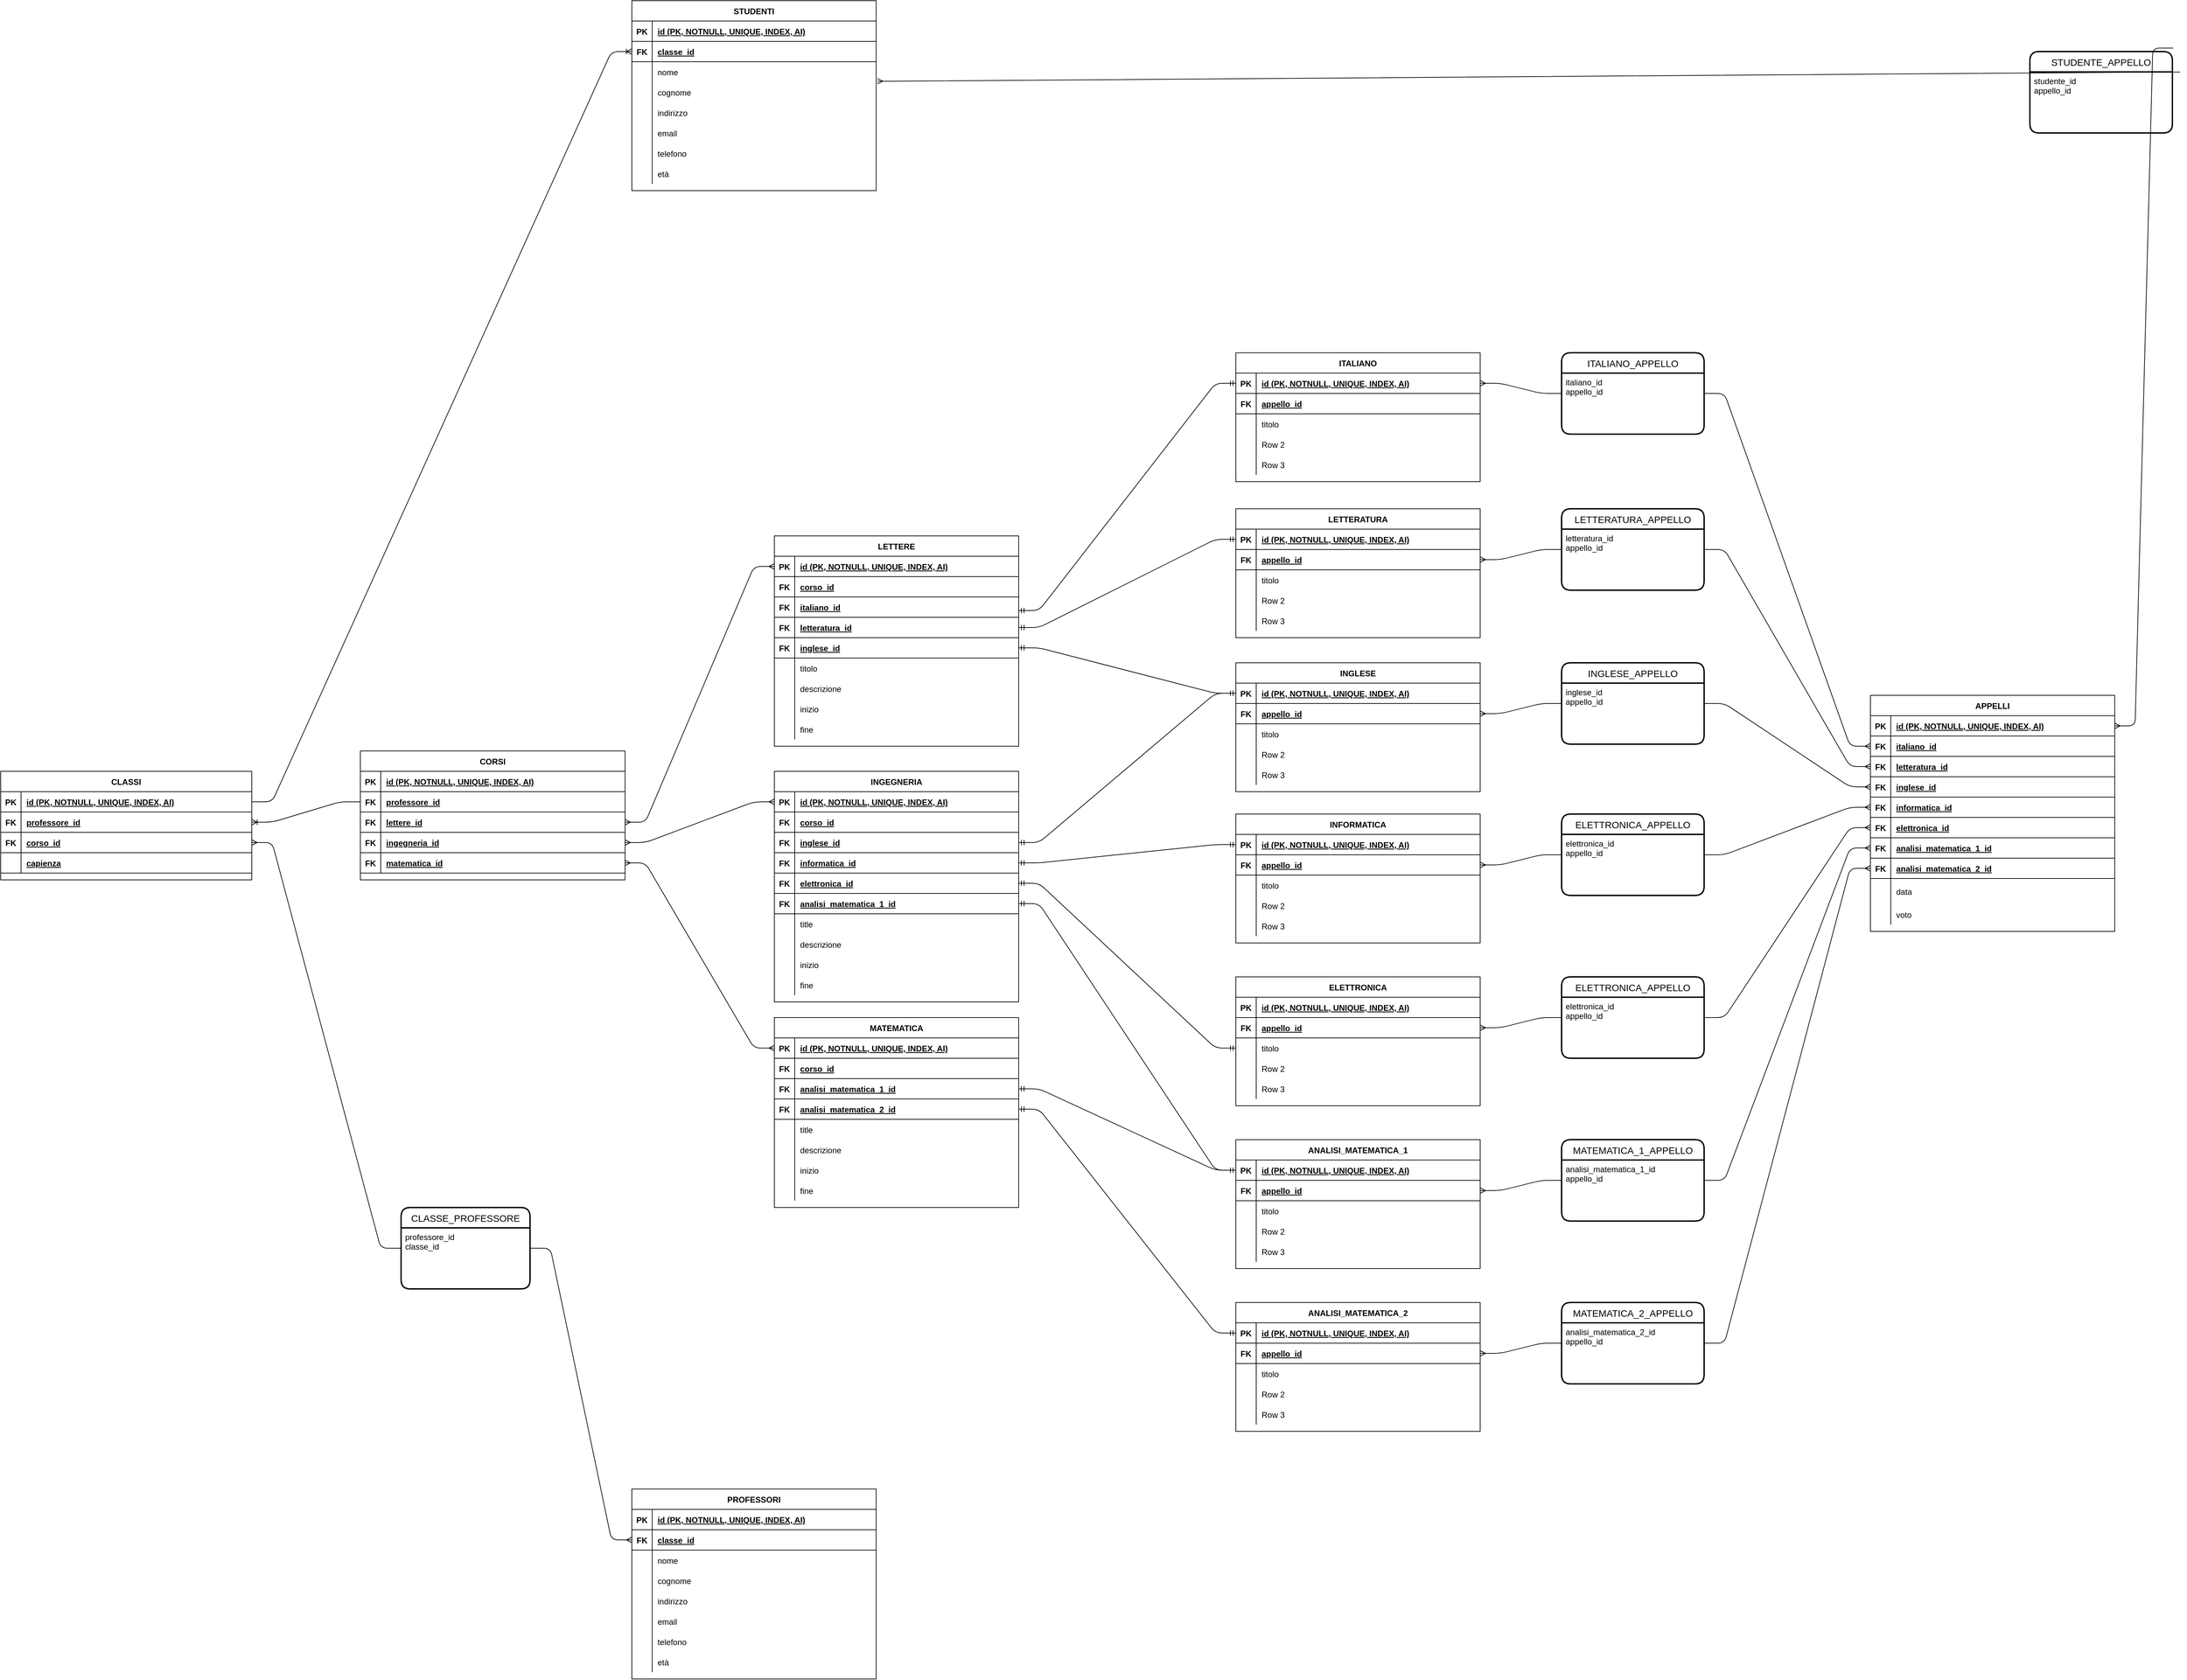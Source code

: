 <mxfile>
    <diagram id="0g43NnoyvON1nSjzgQL5" name="Page-1">
        <mxGraphModel dx="1291" dy="1801" grid="1" gridSize="10" guides="1" tooltips="1" connect="1" arrows="1" fold="1" page="1" pageScale="1" pageWidth="827" pageHeight="1169" math="0" shadow="0">
            <root>
                <mxCell id="0"/>
                <mxCell id="1" parent="0"/>
                <mxCell id="2" value="LETTERE" style="shape=table;startSize=30;container=1;collapsible=1;childLayout=tableLayout;fixedRows=1;rowLines=0;fontStyle=1;align=center;resizeLast=1;" vertex="1" parent="1">
                    <mxGeometry x="1280" y="350" width="360" height="310" as="geometry"/>
                </mxCell>
                <mxCell id="3" value="" style="shape=partialRectangle;collapsible=0;dropTarget=0;pointerEvents=0;fillColor=none;top=0;left=0;bottom=1;right=0;points=[[0,0.5],[1,0.5]];portConstraint=eastwest;" vertex="1" parent="2">
                    <mxGeometry y="30" width="360" height="30" as="geometry"/>
                </mxCell>
                <mxCell id="4" value="PK" style="shape=partialRectangle;connectable=0;fillColor=none;top=0;left=0;bottom=0;right=0;fontStyle=1;overflow=hidden;" vertex="1" parent="3">
                    <mxGeometry width="30" height="30" as="geometry">
                        <mxRectangle width="30" height="30" as="alternateBounds"/>
                    </mxGeometry>
                </mxCell>
                <mxCell id="5" value="id (PK, NOTNULL, UNIQUE, INDEX, AI)" style="shape=partialRectangle;connectable=0;fillColor=none;top=0;left=0;bottom=0;right=0;align=left;spacingLeft=6;fontStyle=5;overflow=hidden;" vertex="1" parent="3">
                    <mxGeometry x="30" width="330" height="30" as="geometry">
                        <mxRectangle width="330" height="30" as="alternateBounds"/>
                    </mxGeometry>
                </mxCell>
                <mxCell id="298" value="" style="shape=partialRectangle;collapsible=0;dropTarget=0;pointerEvents=0;fillColor=none;top=0;left=0;bottom=1;right=0;points=[[0,0.5],[1,0.5]];portConstraint=eastwest;" vertex="1" parent="2">
                    <mxGeometry y="60" width="360" height="30" as="geometry"/>
                </mxCell>
                <mxCell id="299" value="FK" style="shape=partialRectangle;connectable=0;fillColor=none;top=0;left=0;bottom=0;right=0;fontStyle=1;overflow=hidden;" vertex="1" parent="298">
                    <mxGeometry width="30" height="30" as="geometry">
                        <mxRectangle width="30" height="30" as="alternateBounds"/>
                    </mxGeometry>
                </mxCell>
                <mxCell id="300" value="corso_id" style="shape=partialRectangle;connectable=0;fillColor=none;top=0;left=0;bottom=0;right=0;align=left;spacingLeft=6;fontStyle=5;overflow=hidden;" vertex="1" parent="298">
                    <mxGeometry x="30" width="330" height="30" as="geometry">
                        <mxRectangle width="330" height="30" as="alternateBounds"/>
                    </mxGeometry>
                </mxCell>
                <mxCell id="318" value="" style="shape=partialRectangle;collapsible=0;dropTarget=0;pointerEvents=0;fillColor=none;top=0;left=0;bottom=1;right=0;points=[[0,0.5],[1,0.5]];portConstraint=eastwest;" vertex="1" parent="2">
                    <mxGeometry y="90" width="360" height="30" as="geometry"/>
                </mxCell>
                <mxCell id="319" value="FK" style="shape=partialRectangle;connectable=0;fillColor=none;top=0;left=0;bottom=0;right=0;fontStyle=1;overflow=hidden;" vertex="1" parent="318">
                    <mxGeometry width="30" height="30" as="geometry">
                        <mxRectangle width="30" height="30" as="alternateBounds"/>
                    </mxGeometry>
                </mxCell>
                <mxCell id="320" value="italiano_id" style="shape=partialRectangle;connectable=0;fillColor=none;top=0;left=0;bottom=0;right=0;align=left;spacingLeft=6;fontStyle=5;overflow=hidden;" vertex="1" parent="318">
                    <mxGeometry x="30" width="330" height="30" as="geometry">
                        <mxRectangle width="330" height="30" as="alternateBounds"/>
                    </mxGeometry>
                </mxCell>
                <mxCell id="321" value="" style="shape=partialRectangle;collapsible=0;dropTarget=0;pointerEvents=0;fillColor=none;top=0;left=0;bottom=1;right=0;points=[[0,0.5],[1,0.5]];portConstraint=eastwest;" vertex="1" parent="2">
                    <mxGeometry y="120" width="360" height="30" as="geometry"/>
                </mxCell>
                <mxCell id="322" value="FK" style="shape=partialRectangle;connectable=0;fillColor=none;top=0;left=0;bottom=0;right=0;fontStyle=1;overflow=hidden;" vertex="1" parent="321">
                    <mxGeometry width="30" height="30" as="geometry">
                        <mxRectangle width="30" height="30" as="alternateBounds"/>
                    </mxGeometry>
                </mxCell>
                <mxCell id="323" value="letteratura_id" style="shape=partialRectangle;connectable=0;fillColor=none;top=0;left=0;bottom=0;right=0;align=left;spacingLeft=6;fontStyle=5;overflow=hidden;" vertex="1" parent="321">
                    <mxGeometry x="30" width="330" height="30" as="geometry">
                        <mxRectangle width="330" height="30" as="alternateBounds"/>
                    </mxGeometry>
                </mxCell>
                <mxCell id="324" value="" style="shape=partialRectangle;collapsible=0;dropTarget=0;pointerEvents=0;fillColor=none;top=0;left=0;bottom=1;right=0;points=[[0,0.5],[1,0.5]];portConstraint=eastwest;" vertex="1" parent="2">
                    <mxGeometry y="150" width="360" height="30" as="geometry"/>
                </mxCell>
                <mxCell id="325" value="FK" style="shape=partialRectangle;connectable=0;fillColor=none;top=0;left=0;bottom=0;right=0;fontStyle=1;overflow=hidden;" vertex="1" parent="324">
                    <mxGeometry width="30" height="30" as="geometry">
                        <mxRectangle width="30" height="30" as="alternateBounds"/>
                    </mxGeometry>
                </mxCell>
                <mxCell id="326" value="inglese_id" style="shape=partialRectangle;connectable=0;fillColor=none;top=0;left=0;bottom=0;right=0;align=left;spacingLeft=6;fontStyle=5;overflow=hidden;" vertex="1" parent="324">
                    <mxGeometry x="30" width="330" height="30" as="geometry">
                        <mxRectangle width="330" height="30" as="alternateBounds"/>
                    </mxGeometry>
                </mxCell>
                <mxCell id="196" value="" style="shape=partialRectangle;collapsible=0;dropTarget=0;pointerEvents=0;fillColor=none;top=0;left=0;bottom=0;right=0;points=[[0,0.5],[1,0.5]];portConstraint=eastwest;" vertex="1" parent="2">
                    <mxGeometry y="180" width="360" height="30" as="geometry"/>
                </mxCell>
                <mxCell id="197" value="" style="shape=partialRectangle;connectable=0;fillColor=none;top=0;left=0;bottom=0;right=0;editable=1;overflow=hidden;" vertex="1" parent="196">
                    <mxGeometry width="30" height="30" as="geometry">
                        <mxRectangle width="30" height="30" as="alternateBounds"/>
                    </mxGeometry>
                </mxCell>
                <mxCell id="198" value="titolo" style="shape=partialRectangle;connectable=0;fillColor=none;top=0;left=0;bottom=0;right=0;align=left;spacingLeft=6;overflow=hidden;" vertex="1" parent="196">
                    <mxGeometry x="30" width="330" height="30" as="geometry">
                        <mxRectangle width="330" height="30" as="alternateBounds"/>
                    </mxGeometry>
                </mxCell>
                <mxCell id="208" value="" style="shape=partialRectangle;collapsible=0;dropTarget=0;pointerEvents=0;fillColor=none;top=0;left=0;bottom=0;right=0;points=[[0,0.5],[1,0.5]];portConstraint=eastwest;" vertex="1" parent="2">
                    <mxGeometry y="210" width="360" height="30" as="geometry"/>
                </mxCell>
                <mxCell id="209" value="" style="shape=partialRectangle;connectable=0;fillColor=none;top=0;left=0;bottom=0;right=0;editable=1;overflow=hidden;" vertex="1" parent="208">
                    <mxGeometry width="30" height="30" as="geometry">
                        <mxRectangle width="30" height="30" as="alternateBounds"/>
                    </mxGeometry>
                </mxCell>
                <mxCell id="210" value="descrizione" style="shape=partialRectangle;connectable=0;fillColor=none;top=0;left=0;bottom=0;right=0;align=left;spacingLeft=6;overflow=hidden;" vertex="1" parent="208">
                    <mxGeometry x="30" width="330" height="30" as="geometry">
                        <mxRectangle width="330" height="30" as="alternateBounds"/>
                    </mxGeometry>
                </mxCell>
                <mxCell id="6" value="" style="shape=partialRectangle;collapsible=0;dropTarget=0;pointerEvents=0;fillColor=none;top=0;left=0;bottom=0;right=0;points=[[0,0.5],[1,0.5]];portConstraint=eastwest;" vertex="1" parent="2">
                    <mxGeometry y="240" width="360" height="30" as="geometry"/>
                </mxCell>
                <mxCell id="7" value="" style="shape=partialRectangle;connectable=0;fillColor=none;top=0;left=0;bottom=0;right=0;editable=1;overflow=hidden;" vertex="1" parent="6">
                    <mxGeometry width="30" height="30" as="geometry">
                        <mxRectangle width="30" height="30" as="alternateBounds"/>
                    </mxGeometry>
                </mxCell>
                <mxCell id="8" value="inizio" style="shape=partialRectangle;connectable=0;fillColor=none;top=0;left=0;bottom=0;right=0;align=left;spacingLeft=6;overflow=hidden;" vertex="1" parent="6">
                    <mxGeometry x="30" width="330" height="30" as="geometry">
                        <mxRectangle width="330" height="30" as="alternateBounds"/>
                    </mxGeometry>
                </mxCell>
                <mxCell id="9" value="" style="shape=partialRectangle;collapsible=0;dropTarget=0;pointerEvents=0;fillColor=none;top=0;left=0;bottom=0;right=0;points=[[0,0.5],[1,0.5]];portConstraint=eastwest;" vertex="1" parent="2">
                    <mxGeometry y="270" width="360" height="30" as="geometry"/>
                </mxCell>
                <mxCell id="10" value="" style="shape=partialRectangle;connectable=0;fillColor=none;top=0;left=0;bottom=0;right=0;editable=1;overflow=hidden;" vertex="1" parent="9">
                    <mxGeometry width="30" height="30" as="geometry">
                        <mxRectangle width="30" height="30" as="alternateBounds"/>
                    </mxGeometry>
                </mxCell>
                <mxCell id="11" value="fine" style="shape=partialRectangle;connectable=0;fillColor=none;top=0;left=0;bottom=0;right=0;align=left;spacingLeft=6;overflow=hidden;" vertex="1" parent="9">
                    <mxGeometry x="30" width="330" height="30" as="geometry">
                        <mxRectangle width="330" height="30" as="alternateBounds"/>
                    </mxGeometry>
                </mxCell>
                <mxCell id="28" value="MATEMATICA" style="shape=table;startSize=30;container=1;collapsible=1;childLayout=tableLayout;fixedRows=1;rowLines=0;fontStyle=1;align=center;resizeLast=1;" vertex="1" parent="1">
                    <mxGeometry x="1280" y="1060" width="360" height="280" as="geometry"/>
                </mxCell>
                <mxCell id="29" value="" style="shape=partialRectangle;collapsible=0;dropTarget=0;pointerEvents=0;fillColor=none;top=0;left=0;bottom=1;right=0;points=[[0,0.5],[1,0.5]];portConstraint=eastwest;" vertex="1" parent="28">
                    <mxGeometry y="30" width="360" height="30" as="geometry"/>
                </mxCell>
                <mxCell id="30" value="PK" style="shape=partialRectangle;connectable=0;fillColor=none;top=0;left=0;bottom=0;right=0;fontStyle=1;overflow=hidden;" vertex="1" parent="29">
                    <mxGeometry width="30" height="30" as="geometry">
                        <mxRectangle width="30" height="30" as="alternateBounds"/>
                    </mxGeometry>
                </mxCell>
                <mxCell id="31" value="id (PK, NOTNULL, UNIQUE, INDEX, AI)" style="shape=partialRectangle;connectable=0;fillColor=none;top=0;left=0;bottom=0;right=0;align=left;spacingLeft=6;fontStyle=5;overflow=hidden;" vertex="1" parent="29">
                    <mxGeometry x="30" width="330" height="30" as="geometry">
                        <mxRectangle width="330" height="30" as="alternateBounds"/>
                    </mxGeometry>
                </mxCell>
                <mxCell id="304" value="" style="shape=partialRectangle;collapsible=0;dropTarget=0;pointerEvents=0;fillColor=none;top=0;left=0;bottom=1;right=0;points=[[0,0.5],[1,0.5]];portConstraint=eastwest;" vertex="1" parent="28">
                    <mxGeometry y="60" width="360" height="30" as="geometry"/>
                </mxCell>
                <mxCell id="305" value="FK" style="shape=partialRectangle;connectable=0;fillColor=none;top=0;left=0;bottom=0;right=0;fontStyle=1;overflow=hidden;" vertex="1" parent="304">
                    <mxGeometry width="30" height="30" as="geometry">
                        <mxRectangle width="30" height="30" as="alternateBounds"/>
                    </mxGeometry>
                </mxCell>
                <mxCell id="306" value="corso_id" style="shape=partialRectangle;connectable=0;fillColor=none;top=0;left=0;bottom=0;right=0;align=left;spacingLeft=6;fontStyle=5;overflow=hidden;" vertex="1" parent="304">
                    <mxGeometry x="30" width="330" height="30" as="geometry">
                        <mxRectangle width="330" height="30" as="alternateBounds"/>
                    </mxGeometry>
                </mxCell>
                <mxCell id="349" value="" style="shape=partialRectangle;collapsible=0;dropTarget=0;pointerEvents=0;fillColor=none;top=0;left=0;bottom=1;right=0;points=[[0,0.5],[1,0.5]];portConstraint=eastwest;" vertex="1" parent="28">
                    <mxGeometry y="90" width="360" height="30" as="geometry"/>
                </mxCell>
                <mxCell id="350" value="FK" style="shape=partialRectangle;connectable=0;fillColor=none;top=0;left=0;bottom=0;right=0;fontStyle=1;overflow=hidden;" vertex="1" parent="349">
                    <mxGeometry width="30" height="30" as="geometry">
                        <mxRectangle width="30" height="30" as="alternateBounds"/>
                    </mxGeometry>
                </mxCell>
                <mxCell id="351" value="analisi_matematica_1_id" style="shape=partialRectangle;connectable=0;fillColor=none;top=0;left=0;bottom=0;right=0;align=left;spacingLeft=6;fontStyle=5;overflow=hidden;" vertex="1" parent="349">
                    <mxGeometry x="30" width="330" height="30" as="geometry">
                        <mxRectangle width="330" height="30" as="alternateBounds"/>
                    </mxGeometry>
                </mxCell>
                <mxCell id="352" value="" style="shape=partialRectangle;collapsible=0;dropTarget=0;pointerEvents=0;fillColor=none;top=0;left=0;bottom=1;right=0;points=[[0,0.5],[1,0.5]];portConstraint=eastwest;" vertex="1" parent="28">
                    <mxGeometry y="120" width="360" height="30" as="geometry"/>
                </mxCell>
                <mxCell id="353" value="FK" style="shape=partialRectangle;connectable=0;fillColor=none;top=0;left=0;bottom=0;right=0;fontStyle=1;overflow=hidden;" vertex="1" parent="352">
                    <mxGeometry width="30" height="30" as="geometry">
                        <mxRectangle width="30" height="30" as="alternateBounds"/>
                    </mxGeometry>
                </mxCell>
                <mxCell id="354" value="analisi_matematica_2_id" style="shape=partialRectangle;connectable=0;fillColor=none;top=0;left=0;bottom=0;right=0;align=left;spacingLeft=6;fontStyle=5;overflow=hidden;" vertex="1" parent="352">
                    <mxGeometry x="30" width="330" height="30" as="geometry">
                        <mxRectangle width="330" height="30" as="alternateBounds"/>
                    </mxGeometry>
                </mxCell>
                <mxCell id="202" value="" style="shape=partialRectangle;collapsible=0;dropTarget=0;pointerEvents=0;fillColor=none;top=0;left=0;bottom=0;right=0;points=[[0,0.5],[1,0.5]];portConstraint=eastwest;" vertex="1" parent="28">
                    <mxGeometry y="150" width="360" height="30" as="geometry"/>
                </mxCell>
                <mxCell id="203" value="" style="shape=partialRectangle;connectable=0;fillColor=none;top=0;left=0;bottom=0;right=0;editable=1;overflow=hidden;" vertex="1" parent="202">
                    <mxGeometry width="30" height="30" as="geometry">
                        <mxRectangle width="30" height="30" as="alternateBounds"/>
                    </mxGeometry>
                </mxCell>
                <mxCell id="204" value="title" style="shape=partialRectangle;connectable=0;fillColor=none;top=0;left=0;bottom=0;right=0;align=left;spacingLeft=6;overflow=hidden;" vertex="1" parent="202">
                    <mxGeometry x="30" width="330" height="30" as="geometry">
                        <mxRectangle width="330" height="30" as="alternateBounds"/>
                    </mxGeometry>
                </mxCell>
                <mxCell id="214" value="" style="shape=partialRectangle;collapsible=0;dropTarget=0;pointerEvents=0;fillColor=none;top=0;left=0;bottom=0;right=0;points=[[0,0.5],[1,0.5]];portConstraint=eastwest;" vertex="1" parent="28">
                    <mxGeometry y="180" width="360" height="30" as="geometry"/>
                </mxCell>
                <mxCell id="215" value="" style="shape=partialRectangle;connectable=0;fillColor=none;top=0;left=0;bottom=0;right=0;editable=1;overflow=hidden;" vertex="1" parent="214">
                    <mxGeometry width="30" height="30" as="geometry">
                        <mxRectangle width="30" height="30" as="alternateBounds"/>
                    </mxGeometry>
                </mxCell>
                <mxCell id="216" value="descrizione" style="shape=partialRectangle;connectable=0;fillColor=none;top=0;left=0;bottom=0;right=0;align=left;spacingLeft=6;overflow=hidden;" vertex="1" parent="214">
                    <mxGeometry x="30" width="330" height="30" as="geometry">
                        <mxRectangle width="330" height="30" as="alternateBounds"/>
                    </mxGeometry>
                </mxCell>
                <mxCell id="32" value="" style="shape=partialRectangle;collapsible=0;dropTarget=0;pointerEvents=0;fillColor=none;top=0;left=0;bottom=0;right=0;points=[[0,0.5],[1,0.5]];portConstraint=eastwest;" vertex="1" parent="28">
                    <mxGeometry y="210" width="360" height="30" as="geometry"/>
                </mxCell>
                <mxCell id="33" value="" style="shape=partialRectangle;connectable=0;fillColor=none;top=0;left=0;bottom=0;right=0;editable=1;overflow=hidden;" vertex="1" parent="32">
                    <mxGeometry width="30" height="30" as="geometry">
                        <mxRectangle width="30" height="30" as="alternateBounds"/>
                    </mxGeometry>
                </mxCell>
                <mxCell id="34" value="inizio" style="shape=partialRectangle;connectable=0;fillColor=none;top=0;left=0;bottom=0;right=0;align=left;spacingLeft=6;overflow=hidden;" vertex="1" parent="32">
                    <mxGeometry x="30" width="330" height="30" as="geometry">
                        <mxRectangle width="330" height="30" as="alternateBounds"/>
                    </mxGeometry>
                </mxCell>
                <mxCell id="35" value="" style="shape=partialRectangle;collapsible=0;dropTarget=0;pointerEvents=0;fillColor=none;top=0;left=0;bottom=0;right=0;points=[[0,0.5],[1,0.5]];portConstraint=eastwest;" vertex="1" parent="28">
                    <mxGeometry y="240" width="360" height="30" as="geometry"/>
                </mxCell>
                <mxCell id="36" value="" style="shape=partialRectangle;connectable=0;fillColor=none;top=0;left=0;bottom=0;right=0;editable=1;overflow=hidden;" vertex="1" parent="35">
                    <mxGeometry width="30" height="30" as="geometry">
                        <mxRectangle width="30" height="30" as="alternateBounds"/>
                    </mxGeometry>
                </mxCell>
                <mxCell id="37" value="fine" style="shape=partialRectangle;connectable=0;fillColor=none;top=0;left=0;bottom=0;right=0;align=left;spacingLeft=6;overflow=hidden;" vertex="1" parent="35">
                    <mxGeometry x="30" width="330" height="30" as="geometry">
                        <mxRectangle width="330" height="30" as="alternateBounds"/>
                    </mxGeometry>
                </mxCell>
                <mxCell id="41" value="INGEGNERIA" style="shape=table;startSize=30;container=1;collapsible=1;childLayout=tableLayout;fixedRows=1;rowLines=0;fontStyle=1;align=center;resizeLast=1;" vertex="1" parent="1">
                    <mxGeometry x="1280" y="697" width="360" height="340" as="geometry"/>
                </mxCell>
                <mxCell id="42" value="" style="shape=partialRectangle;collapsible=0;dropTarget=0;pointerEvents=0;fillColor=none;top=0;left=0;bottom=1;right=0;points=[[0,0.5],[1,0.5]];portConstraint=eastwest;" vertex="1" parent="41">
                    <mxGeometry y="30" width="360" height="30" as="geometry"/>
                </mxCell>
                <mxCell id="43" value="PK" style="shape=partialRectangle;connectable=0;fillColor=none;top=0;left=0;bottom=0;right=0;fontStyle=1;overflow=hidden;" vertex="1" parent="42">
                    <mxGeometry width="30" height="30" as="geometry">
                        <mxRectangle width="30" height="30" as="alternateBounds"/>
                    </mxGeometry>
                </mxCell>
                <mxCell id="44" value="id (PK, NOTNULL, UNIQUE, INDEX, AI)" style="shape=partialRectangle;connectable=0;fillColor=none;top=0;left=0;bottom=0;right=0;align=left;spacingLeft=6;fontStyle=5;overflow=hidden;" vertex="1" parent="42">
                    <mxGeometry x="30" width="330" height="30" as="geometry">
                        <mxRectangle width="330" height="30" as="alternateBounds"/>
                    </mxGeometry>
                </mxCell>
                <mxCell id="301" value="" style="shape=partialRectangle;collapsible=0;dropTarget=0;pointerEvents=0;fillColor=none;top=0;left=0;bottom=1;right=0;points=[[0,0.5],[1,0.5]];portConstraint=eastwest;" vertex="1" parent="41">
                    <mxGeometry y="60" width="360" height="30" as="geometry"/>
                </mxCell>
                <mxCell id="302" value="FK" style="shape=partialRectangle;connectable=0;fillColor=none;top=0;left=0;bottom=0;right=0;fontStyle=1;overflow=hidden;" vertex="1" parent="301">
                    <mxGeometry width="30" height="30" as="geometry">
                        <mxRectangle width="30" height="30" as="alternateBounds"/>
                    </mxGeometry>
                </mxCell>
                <mxCell id="303" value="corso_id" style="shape=partialRectangle;connectable=0;fillColor=none;top=0;left=0;bottom=0;right=0;align=left;spacingLeft=6;fontStyle=5;overflow=hidden;" vertex="1" parent="301">
                    <mxGeometry x="30" width="330" height="30" as="geometry">
                        <mxRectangle width="330" height="30" as="alternateBounds"/>
                    </mxGeometry>
                </mxCell>
                <mxCell id="359" value="" style="shape=partialRectangle;collapsible=0;dropTarget=0;pointerEvents=0;fillColor=none;top=0;left=0;bottom=1;right=0;points=[[0,0.5],[1,0.5]];portConstraint=eastwest;" vertex="1" parent="41">
                    <mxGeometry y="90" width="360" height="30" as="geometry"/>
                </mxCell>
                <mxCell id="360" value="FK" style="shape=partialRectangle;connectable=0;fillColor=none;top=0;left=0;bottom=0;right=0;fontStyle=1;overflow=hidden;" vertex="1" parent="359">
                    <mxGeometry width="30" height="30" as="geometry">
                        <mxRectangle width="30" height="30" as="alternateBounds"/>
                    </mxGeometry>
                </mxCell>
                <mxCell id="361" value="inglese_id" style="shape=partialRectangle;connectable=0;fillColor=none;top=0;left=0;bottom=0;right=0;align=left;spacingLeft=6;fontStyle=5;overflow=hidden;" vertex="1" parent="359">
                    <mxGeometry x="30" width="330" height="30" as="geometry">
                        <mxRectangle width="330" height="30" as="alternateBounds"/>
                    </mxGeometry>
                </mxCell>
                <mxCell id="327" value="" style="shape=partialRectangle;collapsible=0;dropTarget=0;pointerEvents=0;fillColor=none;top=0;left=0;bottom=1;right=0;points=[[0,0.5],[1,0.5]];portConstraint=eastwest;" vertex="1" parent="41">
                    <mxGeometry y="120" width="360" height="30" as="geometry"/>
                </mxCell>
                <mxCell id="328" value="FK" style="shape=partialRectangle;connectable=0;fillColor=none;top=0;left=0;bottom=0;right=0;fontStyle=1;overflow=hidden;" vertex="1" parent="327">
                    <mxGeometry width="30" height="30" as="geometry">
                        <mxRectangle width="30" height="30" as="alternateBounds"/>
                    </mxGeometry>
                </mxCell>
                <mxCell id="329" value="informatica_id" style="shape=partialRectangle;connectable=0;fillColor=none;top=0;left=0;bottom=0;right=0;align=left;spacingLeft=6;fontStyle=5;overflow=hidden;" vertex="1" parent="327">
                    <mxGeometry x="30" width="330" height="30" as="geometry">
                        <mxRectangle width="330" height="30" as="alternateBounds"/>
                    </mxGeometry>
                </mxCell>
                <mxCell id="330" value="" style="shape=partialRectangle;collapsible=0;dropTarget=0;pointerEvents=0;fillColor=none;top=0;left=0;bottom=1;right=0;points=[[0,0.5],[1,0.5]];portConstraint=eastwest;" vertex="1" parent="41">
                    <mxGeometry y="150" width="360" height="30" as="geometry"/>
                </mxCell>
                <mxCell id="331" value="FK" style="shape=partialRectangle;connectable=0;fillColor=none;top=0;left=0;bottom=0;right=0;fontStyle=1;overflow=hidden;" vertex="1" parent="330">
                    <mxGeometry width="30" height="30" as="geometry">
                        <mxRectangle width="30" height="30" as="alternateBounds"/>
                    </mxGeometry>
                </mxCell>
                <mxCell id="332" value="elettronica_id" style="shape=partialRectangle;connectable=0;fillColor=none;top=0;left=0;bottom=0;right=0;align=left;spacingLeft=6;fontStyle=5;overflow=hidden;" vertex="1" parent="330">
                    <mxGeometry x="30" width="330" height="30" as="geometry">
                        <mxRectangle width="330" height="30" as="alternateBounds"/>
                    </mxGeometry>
                </mxCell>
                <mxCell id="333" value="" style="shape=partialRectangle;collapsible=0;dropTarget=0;pointerEvents=0;fillColor=none;top=0;left=0;bottom=1;right=0;points=[[0,0.5],[1,0.5]];portConstraint=eastwest;" vertex="1" parent="41">
                    <mxGeometry y="180" width="360" height="30" as="geometry"/>
                </mxCell>
                <mxCell id="334" value="FK" style="shape=partialRectangle;connectable=0;fillColor=none;top=0;left=0;bottom=0;right=0;fontStyle=1;overflow=hidden;" vertex="1" parent="333">
                    <mxGeometry width="30" height="30" as="geometry">
                        <mxRectangle width="30" height="30" as="alternateBounds"/>
                    </mxGeometry>
                </mxCell>
                <mxCell id="335" value="analisi_matematica_1_id" style="shape=partialRectangle;connectable=0;fillColor=none;top=0;left=0;bottom=0;right=0;align=left;spacingLeft=6;fontStyle=5;overflow=hidden;" vertex="1" parent="333">
                    <mxGeometry x="30" width="330" height="30" as="geometry">
                        <mxRectangle width="330" height="30" as="alternateBounds"/>
                    </mxGeometry>
                </mxCell>
                <mxCell id="199" value="" style="shape=partialRectangle;collapsible=0;dropTarget=0;pointerEvents=0;fillColor=none;top=0;left=0;bottom=0;right=0;points=[[0,0.5],[1,0.5]];portConstraint=eastwest;" vertex="1" parent="41">
                    <mxGeometry y="210" width="360" height="30" as="geometry"/>
                </mxCell>
                <mxCell id="200" value="" style="shape=partialRectangle;connectable=0;fillColor=none;top=0;left=0;bottom=0;right=0;editable=1;overflow=hidden;" vertex="1" parent="199">
                    <mxGeometry width="30" height="30" as="geometry">
                        <mxRectangle width="30" height="30" as="alternateBounds"/>
                    </mxGeometry>
                </mxCell>
                <mxCell id="201" value="title" style="shape=partialRectangle;connectable=0;fillColor=none;top=0;left=0;bottom=0;right=0;align=left;spacingLeft=6;overflow=hidden;" vertex="1" parent="199">
                    <mxGeometry x="30" width="330" height="30" as="geometry">
                        <mxRectangle width="330" height="30" as="alternateBounds"/>
                    </mxGeometry>
                </mxCell>
                <mxCell id="211" value="" style="shape=partialRectangle;collapsible=0;dropTarget=0;pointerEvents=0;fillColor=none;top=0;left=0;bottom=0;right=0;points=[[0,0.5],[1,0.5]];portConstraint=eastwest;" vertex="1" parent="41">
                    <mxGeometry y="240" width="360" height="30" as="geometry"/>
                </mxCell>
                <mxCell id="212" value="" style="shape=partialRectangle;connectable=0;fillColor=none;top=0;left=0;bottom=0;right=0;editable=1;overflow=hidden;" vertex="1" parent="211">
                    <mxGeometry width="30" height="30" as="geometry">
                        <mxRectangle width="30" height="30" as="alternateBounds"/>
                    </mxGeometry>
                </mxCell>
                <mxCell id="213" value="descrizione" style="shape=partialRectangle;connectable=0;fillColor=none;top=0;left=0;bottom=0;right=0;align=left;spacingLeft=6;overflow=hidden;" vertex="1" parent="211">
                    <mxGeometry x="30" width="330" height="30" as="geometry">
                        <mxRectangle width="330" height="30" as="alternateBounds"/>
                    </mxGeometry>
                </mxCell>
                <mxCell id="45" value="" style="shape=partialRectangle;collapsible=0;dropTarget=0;pointerEvents=0;fillColor=none;top=0;left=0;bottom=0;right=0;points=[[0,0.5],[1,0.5]];portConstraint=eastwest;" vertex="1" parent="41">
                    <mxGeometry y="270" width="360" height="30" as="geometry"/>
                </mxCell>
                <mxCell id="46" value="" style="shape=partialRectangle;connectable=0;fillColor=none;top=0;left=0;bottom=0;right=0;editable=1;overflow=hidden;" vertex="1" parent="45">
                    <mxGeometry width="30" height="30" as="geometry">
                        <mxRectangle width="30" height="30" as="alternateBounds"/>
                    </mxGeometry>
                </mxCell>
                <mxCell id="47" value="inizio" style="shape=partialRectangle;connectable=0;fillColor=none;top=0;left=0;bottom=0;right=0;align=left;spacingLeft=6;overflow=hidden;" vertex="1" parent="45">
                    <mxGeometry x="30" width="330" height="30" as="geometry">
                        <mxRectangle width="330" height="30" as="alternateBounds"/>
                    </mxGeometry>
                </mxCell>
                <mxCell id="48" value="" style="shape=partialRectangle;collapsible=0;dropTarget=0;pointerEvents=0;fillColor=none;top=0;left=0;bottom=0;right=0;points=[[0,0.5],[1,0.5]];portConstraint=eastwest;" vertex="1" parent="41">
                    <mxGeometry y="300" width="360" height="30" as="geometry"/>
                </mxCell>
                <mxCell id="49" value="" style="shape=partialRectangle;connectable=0;fillColor=none;top=0;left=0;bottom=0;right=0;editable=1;overflow=hidden;" vertex="1" parent="48">
                    <mxGeometry width="30" height="30" as="geometry">
                        <mxRectangle width="30" height="30" as="alternateBounds"/>
                    </mxGeometry>
                </mxCell>
                <mxCell id="50" value="fine" style="shape=partialRectangle;connectable=0;fillColor=none;top=0;left=0;bottom=0;right=0;align=left;spacingLeft=6;overflow=hidden;" vertex="1" parent="48">
                    <mxGeometry x="30" width="330" height="30" as="geometry">
                        <mxRectangle width="330" height="30" as="alternateBounds"/>
                    </mxGeometry>
                </mxCell>
                <mxCell id="67" value="LETTERATURA" style="shape=table;startSize=30;container=1;collapsible=1;childLayout=tableLayout;fixedRows=1;rowLines=0;fontStyle=1;align=center;resizeLast=1;" vertex="1" parent="1">
                    <mxGeometry x="1960" y="310" width="360" height="190" as="geometry"/>
                </mxCell>
                <mxCell id="68" value="" style="shape=partialRectangle;collapsible=0;dropTarget=0;pointerEvents=0;fillColor=none;top=0;left=0;bottom=1;right=0;points=[[0,0.5],[1,0.5]];portConstraint=eastwest;" vertex="1" parent="67">
                    <mxGeometry y="30" width="360" height="30" as="geometry"/>
                </mxCell>
                <mxCell id="69" value="PK" style="shape=partialRectangle;connectable=0;fillColor=none;top=0;left=0;bottom=0;right=0;fontStyle=1;overflow=hidden;" vertex="1" parent="68">
                    <mxGeometry width="30" height="30" as="geometry">
                        <mxRectangle width="30" height="30" as="alternateBounds"/>
                    </mxGeometry>
                </mxCell>
                <mxCell id="70" value="id (PK, NOTNULL, UNIQUE, INDEX, AI)" style="shape=partialRectangle;connectable=0;fillColor=none;top=0;left=0;bottom=0;right=0;align=left;spacingLeft=6;fontStyle=5;overflow=hidden;" vertex="1" parent="68">
                    <mxGeometry x="30" width="330" height="30" as="geometry">
                        <mxRectangle width="330" height="30" as="alternateBounds"/>
                    </mxGeometry>
                </mxCell>
                <mxCell id="372" value="" style="shape=partialRectangle;collapsible=0;dropTarget=0;pointerEvents=0;fillColor=none;top=0;left=0;bottom=1;right=0;points=[[0,0.5],[1,0.5]];portConstraint=eastwest;" vertex="1" parent="67">
                    <mxGeometry y="60" width="360" height="30" as="geometry"/>
                </mxCell>
                <mxCell id="373" value="FK" style="shape=partialRectangle;connectable=0;fillColor=none;top=0;left=0;bottom=0;right=0;fontStyle=1;overflow=hidden;" vertex="1" parent="372">
                    <mxGeometry width="30" height="30" as="geometry">
                        <mxRectangle width="30" height="30" as="alternateBounds"/>
                    </mxGeometry>
                </mxCell>
                <mxCell id="374" value="appello_id" style="shape=partialRectangle;connectable=0;fillColor=none;top=0;left=0;bottom=0;right=0;align=left;spacingLeft=6;fontStyle=5;overflow=hidden;" vertex="1" parent="372">
                    <mxGeometry x="30" width="330" height="30" as="geometry">
                        <mxRectangle width="330" height="30" as="alternateBounds"/>
                    </mxGeometry>
                </mxCell>
                <mxCell id="71" value="" style="shape=partialRectangle;collapsible=0;dropTarget=0;pointerEvents=0;fillColor=none;top=0;left=0;bottom=0;right=0;points=[[0,0.5],[1,0.5]];portConstraint=eastwest;" vertex="1" parent="67">
                    <mxGeometry y="90" width="360" height="30" as="geometry"/>
                </mxCell>
                <mxCell id="72" value="" style="shape=partialRectangle;connectable=0;fillColor=none;top=0;left=0;bottom=0;right=0;editable=1;overflow=hidden;" vertex="1" parent="71">
                    <mxGeometry width="30" height="30" as="geometry">
                        <mxRectangle width="30" height="30" as="alternateBounds"/>
                    </mxGeometry>
                </mxCell>
                <mxCell id="73" value="titolo" style="shape=partialRectangle;connectable=0;fillColor=none;top=0;left=0;bottom=0;right=0;align=left;spacingLeft=6;overflow=hidden;" vertex="1" parent="71">
                    <mxGeometry x="30" width="330" height="30" as="geometry">
                        <mxRectangle width="330" height="30" as="alternateBounds"/>
                    </mxGeometry>
                </mxCell>
                <mxCell id="74" value="" style="shape=partialRectangle;collapsible=0;dropTarget=0;pointerEvents=0;fillColor=none;top=0;left=0;bottom=0;right=0;points=[[0,0.5],[1,0.5]];portConstraint=eastwest;" vertex="1" parent="67">
                    <mxGeometry y="120" width="360" height="30" as="geometry"/>
                </mxCell>
                <mxCell id="75" value="" style="shape=partialRectangle;connectable=0;fillColor=none;top=0;left=0;bottom=0;right=0;editable=1;overflow=hidden;" vertex="1" parent="74">
                    <mxGeometry width="30" height="30" as="geometry">
                        <mxRectangle width="30" height="30" as="alternateBounds"/>
                    </mxGeometry>
                </mxCell>
                <mxCell id="76" value="Row 2" style="shape=partialRectangle;connectable=0;fillColor=none;top=0;left=0;bottom=0;right=0;align=left;spacingLeft=6;overflow=hidden;" vertex="1" parent="74">
                    <mxGeometry x="30" width="330" height="30" as="geometry">
                        <mxRectangle width="330" height="30" as="alternateBounds"/>
                    </mxGeometry>
                </mxCell>
                <mxCell id="77" value="" style="shape=partialRectangle;collapsible=0;dropTarget=0;pointerEvents=0;fillColor=none;top=0;left=0;bottom=0;right=0;points=[[0,0.5],[1,0.5]];portConstraint=eastwest;" vertex="1" parent="67">
                    <mxGeometry y="150" width="360" height="30" as="geometry"/>
                </mxCell>
                <mxCell id="78" value="" style="shape=partialRectangle;connectable=0;fillColor=none;top=0;left=0;bottom=0;right=0;editable=1;overflow=hidden;" vertex="1" parent="77">
                    <mxGeometry width="30" height="30" as="geometry">
                        <mxRectangle width="30" height="30" as="alternateBounds"/>
                    </mxGeometry>
                </mxCell>
                <mxCell id="79" value="Row 3" style="shape=partialRectangle;connectable=0;fillColor=none;top=0;left=0;bottom=0;right=0;align=left;spacingLeft=6;overflow=hidden;" vertex="1" parent="77">
                    <mxGeometry x="30" width="330" height="30" as="geometry">
                        <mxRectangle width="330" height="30" as="alternateBounds"/>
                    </mxGeometry>
                </mxCell>
                <mxCell id="80" value="INFORMATICA" style="shape=table;startSize=30;container=1;collapsible=1;childLayout=tableLayout;fixedRows=1;rowLines=0;fontStyle=1;align=center;resizeLast=1;" vertex="1" parent="1">
                    <mxGeometry x="1960" y="760" width="360" height="190" as="geometry"/>
                </mxCell>
                <mxCell id="81" value="" style="shape=partialRectangle;collapsible=0;dropTarget=0;pointerEvents=0;fillColor=none;top=0;left=0;bottom=1;right=0;points=[[0,0.5],[1,0.5]];portConstraint=eastwest;" vertex="1" parent="80">
                    <mxGeometry y="30" width="360" height="30" as="geometry"/>
                </mxCell>
                <mxCell id="82" value="PK" style="shape=partialRectangle;connectable=0;fillColor=none;top=0;left=0;bottom=0;right=0;fontStyle=1;overflow=hidden;" vertex="1" parent="81">
                    <mxGeometry width="30" height="30" as="geometry">
                        <mxRectangle width="30" height="30" as="alternateBounds"/>
                    </mxGeometry>
                </mxCell>
                <mxCell id="83" value="id (PK, NOTNULL, UNIQUE, INDEX, AI)" style="shape=partialRectangle;connectable=0;fillColor=none;top=0;left=0;bottom=0;right=0;align=left;spacingLeft=6;fontStyle=5;overflow=hidden;" vertex="1" parent="81">
                    <mxGeometry x="30" width="330" height="30" as="geometry">
                        <mxRectangle width="330" height="30" as="alternateBounds"/>
                    </mxGeometry>
                </mxCell>
                <mxCell id="378" value="" style="shape=partialRectangle;collapsible=0;dropTarget=0;pointerEvents=0;fillColor=none;top=0;left=0;bottom=1;right=0;points=[[0,0.5],[1,0.5]];portConstraint=eastwest;" vertex="1" parent="80">
                    <mxGeometry y="60" width="360" height="30" as="geometry"/>
                </mxCell>
                <mxCell id="379" value="FK" style="shape=partialRectangle;connectable=0;fillColor=none;top=0;left=0;bottom=0;right=0;fontStyle=1;overflow=hidden;" vertex="1" parent="378">
                    <mxGeometry width="30" height="30" as="geometry">
                        <mxRectangle width="30" height="30" as="alternateBounds"/>
                    </mxGeometry>
                </mxCell>
                <mxCell id="380" value="appello_id" style="shape=partialRectangle;connectable=0;fillColor=none;top=0;left=0;bottom=0;right=0;align=left;spacingLeft=6;fontStyle=5;overflow=hidden;" vertex="1" parent="378">
                    <mxGeometry x="30" width="330" height="30" as="geometry">
                        <mxRectangle width="330" height="30" as="alternateBounds"/>
                    </mxGeometry>
                </mxCell>
                <mxCell id="84" value="" style="shape=partialRectangle;collapsible=0;dropTarget=0;pointerEvents=0;fillColor=none;top=0;left=0;bottom=0;right=0;points=[[0,0.5],[1,0.5]];portConstraint=eastwest;" vertex="1" parent="80">
                    <mxGeometry y="90" width="360" height="30" as="geometry"/>
                </mxCell>
                <mxCell id="85" value="" style="shape=partialRectangle;connectable=0;fillColor=none;top=0;left=0;bottom=0;right=0;editable=1;overflow=hidden;" vertex="1" parent="84">
                    <mxGeometry width="30" height="30" as="geometry">
                        <mxRectangle width="30" height="30" as="alternateBounds"/>
                    </mxGeometry>
                </mxCell>
                <mxCell id="86" value="titolo" style="shape=partialRectangle;connectable=0;fillColor=none;top=0;left=0;bottom=0;right=0;align=left;spacingLeft=6;overflow=hidden;" vertex="1" parent="84">
                    <mxGeometry x="30" width="330" height="30" as="geometry">
                        <mxRectangle width="330" height="30" as="alternateBounds"/>
                    </mxGeometry>
                </mxCell>
                <mxCell id="87" value="" style="shape=partialRectangle;collapsible=0;dropTarget=0;pointerEvents=0;fillColor=none;top=0;left=0;bottom=0;right=0;points=[[0,0.5],[1,0.5]];portConstraint=eastwest;" vertex="1" parent="80">
                    <mxGeometry y="120" width="360" height="30" as="geometry"/>
                </mxCell>
                <mxCell id="88" value="" style="shape=partialRectangle;connectable=0;fillColor=none;top=0;left=0;bottom=0;right=0;editable=1;overflow=hidden;" vertex="1" parent="87">
                    <mxGeometry width="30" height="30" as="geometry">
                        <mxRectangle width="30" height="30" as="alternateBounds"/>
                    </mxGeometry>
                </mxCell>
                <mxCell id="89" value="Row 2" style="shape=partialRectangle;connectable=0;fillColor=none;top=0;left=0;bottom=0;right=0;align=left;spacingLeft=6;overflow=hidden;" vertex="1" parent="87">
                    <mxGeometry x="30" width="330" height="30" as="geometry">
                        <mxRectangle width="330" height="30" as="alternateBounds"/>
                    </mxGeometry>
                </mxCell>
                <mxCell id="90" value="" style="shape=partialRectangle;collapsible=0;dropTarget=0;pointerEvents=0;fillColor=none;top=0;left=0;bottom=0;right=0;points=[[0,0.5],[1,0.5]];portConstraint=eastwest;" vertex="1" parent="80">
                    <mxGeometry y="150" width="360" height="30" as="geometry"/>
                </mxCell>
                <mxCell id="91" value="" style="shape=partialRectangle;connectable=0;fillColor=none;top=0;left=0;bottom=0;right=0;editable=1;overflow=hidden;" vertex="1" parent="90">
                    <mxGeometry width="30" height="30" as="geometry">
                        <mxRectangle width="30" height="30" as="alternateBounds"/>
                    </mxGeometry>
                </mxCell>
                <mxCell id="92" value="Row 3" style="shape=partialRectangle;connectable=0;fillColor=none;top=0;left=0;bottom=0;right=0;align=left;spacingLeft=6;overflow=hidden;" vertex="1" parent="90">
                    <mxGeometry x="30" width="330" height="30" as="geometry">
                        <mxRectangle width="330" height="30" as="alternateBounds"/>
                    </mxGeometry>
                </mxCell>
                <mxCell id="93" value="ELETTRONICA" style="shape=table;startSize=30;container=1;collapsible=1;childLayout=tableLayout;fixedRows=1;rowLines=0;fontStyle=1;align=center;resizeLast=1;" vertex="1" parent="1">
                    <mxGeometry x="1960" y="1000" width="360" height="190" as="geometry"/>
                </mxCell>
                <mxCell id="94" value="" style="shape=partialRectangle;collapsible=0;dropTarget=0;pointerEvents=0;fillColor=none;top=0;left=0;bottom=1;right=0;points=[[0,0.5],[1,0.5]];portConstraint=eastwest;" vertex="1" parent="93">
                    <mxGeometry y="30" width="360" height="30" as="geometry"/>
                </mxCell>
                <mxCell id="95" value="PK" style="shape=partialRectangle;connectable=0;fillColor=none;top=0;left=0;bottom=0;right=0;fontStyle=1;overflow=hidden;" vertex="1" parent="94">
                    <mxGeometry width="30" height="30" as="geometry">
                        <mxRectangle width="30" height="30" as="alternateBounds"/>
                    </mxGeometry>
                </mxCell>
                <mxCell id="96" value="id (PK, NOTNULL, UNIQUE, INDEX, AI)" style="shape=partialRectangle;connectable=0;fillColor=none;top=0;left=0;bottom=0;right=0;align=left;spacingLeft=6;fontStyle=5;overflow=hidden;" vertex="1" parent="94">
                    <mxGeometry x="30" width="330" height="30" as="geometry">
                        <mxRectangle width="330" height="30" as="alternateBounds"/>
                    </mxGeometry>
                </mxCell>
                <mxCell id="381" value="" style="shape=partialRectangle;collapsible=0;dropTarget=0;pointerEvents=0;fillColor=none;top=0;left=0;bottom=1;right=0;points=[[0,0.5],[1,0.5]];portConstraint=eastwest;" vertex="1" parent="93">
                    <mxGeometry y="60" width="360" height="30" as="geometry"/>
                </mxCell>
                <mxCell id="382" value="FK" style="shape=partialRectangle;connectable=0;fillColor=none;top=0;left=0;bottom=0;right=0;fontStyle=1;overflow=hidden;" vertex="1" parent="381">
                    <mxGeometry width="30" height="30" as="geometry">
                        <mxRectangle width="30" height="30" as="alternateBounds"/>
                    </mxGeometry>
                </mxCell>
                <mxCell id="383" value="appello_id" style="shape=partialRectangle;connectable=0;fillColor=none;top=0;left=0;bottom=0;right=0;align=left;spacingLeft=6;fontStyle=5;overflow=hidden;" vertex="1" parent="381">
                    <mxGeometry x="30" width="330" height="30" as="geometry">
                        <mxRectangle width="330" height="30" as="alternateBounds"/>
                    </mxGeometry>
                </mxCell>
                <mxCell id="97" value="" style="shape=partialRectangle;collapsible=0;dropTarget=0;pointerEvents=0;fillColor=none;top=0;left=0;bottom=0;right=0;points=[[0,0.5],[1,0.5]];portConstraint=eastwest;" vertex="1" parent="93">
                    <mxGeometry y="90" width="360" height="30" as="geometry"/>
                </mxCell>
                <mxCell id="98" value="" style="shape=partialRectangle;connectable=0;fillColor=none;top=0;left=0;bottom=0;right=0;editable=1;overflow=hidden;" vertex="1" parent="97">
                    <mxGeometry width="30" height="30" as="geometry">
                        <mxRectangle width="30" height="30" as="alternateBounds"/>
                    </mxGeometry>
                </mxCell>
                <mxCell id="99" value="titolo" style="shape=partialRectangle;connectable=0;fillColor=none;top=0;left=0;bottom=0;right=0;align=left;spacingLeft=6;overflow=hidden;" vertex="1" parent="97">
                    <mxGeometry x="30" width="330" height="30" as="geometry">
                        <mxRectangle width="330" height="30" as="alternateBounds"/>
                    </mxGeometry>
                </mxCell>
                <mxCell id="100" value="" style="shape=partialRectangle;collapsible=0;dropTarget=0;pointerEvents=0;fillColor=none;top=0;left=0;bottom=0;right=0;points=[[0,0.5],[1,0.5]];portConstraint=eastwest;" vertex="1" parent="93">
                    <mxGeometry y="120" width="360" height="30" as="geometry"/>
                </mxCell>
                <mxCell id="101" value="" style="shape=partialRectangle;connectable=0;fillColor=none;top=0;left=0;bottom=0;right=0;editable=1;overflow=hidden;" vertex="1" parent="100">
                    <mxGeometry width="30" height="30" as="geometry">
                        <mxRectangle width="30" height="30" as="alternateBounds"/>
                    </mxGeometry>
                </mxCell>
                <mxCell id="102" value="Row 2" style="shape=partialRectangle;connectable=0;fillColor=none;top=0;left=0;bottom=0;right=0;align=left;spacingLeft=6;overflow=hidden;" vertex="1" parent="100">
                    <mxGeometry x="30" width="330" height="30" as="geometry">
                        <mxRectangle width="330" height="30" as="alternateBounds"/>
                    </mxGeometry>
                </mxCell>
                <mxCell id="103" value="" style="shape=partialRectangle;collapsible=0;dropTarget=0;pointerEvents=0;fillColor=none;top=0;left=0;bottom=0;right=0;points=[[0,0.5],[1,0.5]];portConstraint=eastwest;" vertex="1" parent="93">
                    <mxGeometry y="150" width="360" height="30" as="geometry"/>
                </mxCell>
                <mxCell id="104" value="" style="shape=partialRectangle;connectable=0;fillColor=none;top=0;left=0;bottom=0;right=0;editable=1;overflow=hidden;" vertex="1" parent="103">
                    <mxGeometry width="30" height="30" as="geometry">
                        <mxRectangle width="30" height="30" as="alternateBounds"/>
                    </mxGeometry>
                </mxCell>
                <mxCell id="105" value="Row 3" style="shape=partialRectangle;connectable=0;fillColor=none;top=0;left=0;bottom=0;right=0;align=left;spacingLeft=6;overflow=hidden;" vertex="1" parent="103">
                    <mxGeometry x="30" width="330" height="30" as="geometry">
                        <mxRectangle width="330" height="30" as="alternateBounds"/>
                    </mxGeometry>
                </mxCell>
                <mxCell id="106" value="ITALIANO" style="shape=table;startSize=30;container=1;collapsible=1;childLayout=tableLayout;fixedRows=1;rowLines=0;fontStyle=1;align=center;resizeLast=1;" vertex="1" parent="1">
                    <mxGeometry x="1960" y="80" width="360" height="190" as="geometry"/>
                </mxCell>
                <mxCell id="107" value="" style="shape=partialRectangle;collapsible=0;dropTarget=0;pointerEvents=0;fillColor=none;top=0;left=0;bottom=1;right=0;points=[[0,0.5],[1,0.5]];portConstraint=eastwest;" vertex="1" parent="106">
                    <mxGeometry y="30" width="360" height="30" as="geometry"/>
                </mxCell>
                <mxCell id="108" value="PK" style="shape=partialRectangle;connectable=0;fillColor=none;top=0;left=0;bottom=0;right=0;fontStyle=1;overflow=hidden;" vertex="1" parent="107">
                    <mxGeometry width="30" height="30" as="geometry">
                        <mxRectangle width="30" height="30" as="alternateBounds"/>
                    </mxGeometry>
                </mxCell>
                <mxCell id="109" value="id (PK, NOTNULL, UNIQUE, INDEX, AI)" style="shape=partialRectangle;connectable=0;fillColor=none;top=0;left=0;bottom=0;right=0;align=left;spacingLeft=6;fontStyle=5;overflow=hidden;" vertex="1" parent="107">
                    <mxGeometry x="30" width="330" height="30" as="geometry">
                        <mxRectangle width="330" height="30" as="alternateBounds"/>
                    </mxGeometry>
                </mxCell>
                <mxCell id="369" value="" style="shape=partialRectangle;collapsible=0;dropTarget=0;pointerEvents=0;fillColor=none;top=0;left=0;bottom=1;right=0;points=[[0,0.5],[1,0.5]];portConstraint=eastwest;" vertex="1" parent="106">
                    <mxGeometry y="60" width="360" height="30" as="geometry"/>
                </mxCell>
                <mxCell id="370" value="FK" style="shape=partialRectangle;connectable=0;fillColor=none;top=0;left=0;bottom=0;right=0;fontStyle=1;overflow=hidden;" vertex="1" parent="369">
                    <mxGeometry width="30" height="30" as="geometry">
                        <mxRectangle width="30" height="30" as="alternateBounds"/>
                    </mxGeometry>
                </mxCell>
                <mxCell id="371" value="appello_id" style="shape=partialRectangle;connectable=0;fillColor=none;top=0;left=0;bottom=0;right=0;align=left;spacingLeft=6;fontStyle=5;overflow=hidden;" vertex="1" parent="369">
                    <mxGeometry x="30" width="330" height="30" as="geometry">
                        <mxRectangle width="330" height="30" as="alternateBounds"/>
                    </mxGeometry>
                </mxCell>
                <mxCell id="110" value="" style="shape=partialRectangle;collapsible=0;dropTarget=0;pointerEvents=0;fillColor=none;top=0;left=0;bottom=0;right=0;points=[[0,0.5],[1,0.5]];portConstraint=eastwest;" vertex="1" parent="106">
                    <mxGeometry y="90" width="360" height="30" as="geometry"/>
                </mxCell>
                <mxCell id="111" value="" style="shape=partialRectangle;connectable=0;fillColor=none;top=0;left=0;bottom=0;right=0;editable=1;overflow=hidden;" vertex="1" parent="110">
                    <mxGeometry width="30" height="30" as="geometry">
                        <mxRectangle width="30" height="30" as="alternateBounds"/>
                    </mxGeometry>
                </mxCell>
                <mxCell id="112" value="titolo" style="shape=partialRectangle;connectable=0;fillColor=none;top=0;left=0;bottom=0;right=0;align=left;spacingLeft=6;overflow=hidden;" vertex="1" parent="110">
                    <mxGeometry x="30" width="330" height="30" as="geometry">
                        <mxRectangle width="330" height="30" as="alternateBounds"/>
                    </mxGeometry>
                </mxCell>
                <mxCell id="113" value="" style="shape=partialRectangle;collapsible=0;dropTarget=0;pointerEvents=0;fillColor=none;top=0;left=0;bottom=0;right=0;points=[[0,0.5],[1,0.5]];portConstraint=eastwest;" vertex="1" parent="106">
                    <mxGeometry y="120" width="360" height="30" as="geometry"/>
                </mxCell>
                <mxCell id="114" value="" style="shape=partialRectangle;connectable=0;fillColor=none;top=0;left=0;bottom=0;right=0;editable=1;overflow=hidden;" vertex="1" parent="113">
                    <mxGeometry width="30" height="30" as="geometry">
                        <mxRectangle width="30" height="30" as="alternateBounds"/>
                    </mxGeometry>
                </mxCell>
                <mxCell id="115" value="Row 2" style="shape=partialRectangle;connectable=0;fillColor=none;top=0;left=0;bottom=0;right=0;align=left;spacingLeft=6;overflow=hidden;" vertex="1" parent="113">
                    <mxGeometry x="30" width="330" height="30" as="geometry">
                        <mxRectangle width="330" height="30" as="alternateBounds"/>
                    </mxGeometry>
                </mxCell>
                <mxCell id="116" value="" style="shape=partialRectangle;collapsible=0;dropTarget=0;pointerEvents=0;fillColor=none;top=0;left=0;bottom=0;right=0;points=[[0,0.5],[1,0.5]];portConstraint=eastwest;" vertex="1" parent="106">
                    <mxGeometry y="150" width="360" height="30" as="geometry"/>
                </mxCell>
                <mxCell id="117" value="" style="shape=partialRectangle;connectable=0;fillColor=none;top=0;left=0;bottom=0;right=0;editable=1;overflow=hidden;" vertex="1" parent="116">
                    <mxGeometry width="30" height="30" as="geometry">
                        <mxRectangle width="30" height="30" as="alternateBounds"/>
                    </mxGeometry>
                </mxCell>
                <mxCell id="118" value="Row 3" style="shape=partialRectangle;connectable=0;fillColor=none;top=0;left=0;bottom=0;right=0;align=left;spacingLeft=6;overflow=hidden;" vertex="1" parent="116">
                    <mxGeometry x="30" width="330" height="30" as="geometry">
                        <mxRectangle width="330" height="30" as="alternateBounds"/>
                    </mxGeometry>
                </mxCell>
                <mxCell id="119" value="INGLESE" style="shape=table;startSize=30;container=1;collapsible=1;childLayout=tableLayout;fixedRows=1;rowLines=0;fontStyle=1;align=center;resizeLast=1;" vertex="1" parent="1">
                    <mxGeometry x="1960" y="537" width="360" height="190" as="geometry"/>
                </mxCell>
                <mxCell id="120" value="" style="shape=partialRectangle;collapsible=0;dropTarget=0;pointerEvents=0;fillColor=none;top=0;left=0;bottom=1;right=0;points=[[0,0.5],[1,0.5]];portConstraint=eastwest;" vertex="1" parent="119">
                    <mxGeometry y="30" width="360" height="30" as="geometry"/>
                </mxCell>
                <mxCell id="121" value="PK" style="shape=partialRectangle;connectable=0;fillColor=none;top=0;left=0;bottom=0;right=0;fontStyle=1;overflow=hidden;" vertex="1" parent="120">
                    <mxGeometry width="30" height="30" as="geometry">
                        <mxRectangle width="30" height="30" as="alternateBounds"/>
                    </mxGeometry>
                </mxCell>
                <mxCell id="122" value="id (PK, NOTNULL, UNIQUE, INDEX, AI)" style="shape=partialRectangle;connectable=0;fillColor=none;top=0;left=0;bottom=0;right=0;align=left;spacingLeft=6;fontStyle=5;overflow=hidden;" vertex="1" parent="120">
                    <mxGeometry x="30" width="330" height="30" as="geometry">
                        <mxRectangle width="330" height="30" as="alternateBounds"/>
                    </mxGeometry>
                </mxCell>
                <mxCell id="375" value="" style="shape=partialRectangle;collapsible=0;dropTarget=0;pointerEvents=0;fillColor=none;top=0;left=0;bottom=1;right=0;points=[[0,0.5],[1,0.5]];portConstraint=eastwest;" vertex="1" parent="119">
                    <mxGeometry y="60" width="360" height="30" as="geometry"/>
                </mxCell>
                <mxCell id="376" value="FK" style="shape=partialRectangle;connectable=0;fillColor=none;top=0;left=0;bottom=0;right=0;fontStyle=1;overflow=hidden;" vertex="1" parent="375">
                    <mxGeometry width="30" height="30" as="geometry">
                        <mxRectangle width="30" height="30" as="alternateBounds"/>
                    </mxGeometry>
                </mxCell>
                <mxCell id="377" value="appello_id" style="shape=partialRectangle;connectable=0;fillColor=none;top=0;left=0;bottom=0;right=0;align=left;spacingLeft=6;fontStyle=5;overflow=hidden;" vertex="1" parent="375">
                    <mxGeometry x="30" width="330" height="30" as="geometry">
                        <mxRectangle width="330" height="30" as="alternateBounds"/>
                    </mxGeometry>
                </mxCell>
                <mxCell id="123" value="" style="shape=partialRectangle;collapsible=0;dropTarget=0;pointerEvents=0;fillColor=none;top=0;left=0;bottom=0;right=0;points=[[0,0.5],[1,0.5]];portConstraint=eastwest;" vertex="1" parent="119">
                    <mxGeometry y="90" width="360" height="30" as="geometry"/>
                </mxCell>
                <mxCell id="124" value="" style="shape=partialRectangle;connectable=0;fillColor=none;top=0;left=0;bottom=0;right=0;editable=1;overflow=hidden;" vertex="1" parent="123">
                    <mxGeometry width="30" height="30" as="geometry">
                        <mxRectangle width="30" height="30" as="alternateBounds"/>
                    </mxGeometry>
                </mxCell>
                <mxCell id="125" value="titolo" style="shape=partialRectangle;connectable=0;fillColor=none;top=0;left=0;bottom=0;right=0;align=left;spacingLeft=6;overflow=hidden;" vertex="1" parent="123">
                    <mxGeometry x="30" width="330" height="30" as="geometry">
                        <mxRectangle width="330" height="30" as="alternateBounds"/>
                    </mxGeometry>
                </mxCell>
                <mxCell id="126" value="" style="shape=partialRectangle;collapsible=0;dropTarget=0;pointerEvents=0;fillColor=none;top=0;left=0;bottom=0;right=0;points=[[0,0.5],[1,0.5]];portConstraint=eastwest;" vertex="1" parent="119">
                    <mxGeometry y="120" width="360" height="30" as="geometry"/>
                </mxCell>
                <mxCell id="127" value="" style="shape=partialRectangle;connectable=0;fillColor=none;top=0;left=0;bottom=0;right=0;editable=1;overflow=hidden;" vertex="1" parent="126">
                    <mxGeometry width="30" height="30" as="geometry">
                        <mxRectangle width="30" height="30" as="alternateBounds"/>
                    </mxGeometry>
                </mxCell>
                <mxCell id="128" value="Row 2" style="shape=partialRectangle;connectable=0;fillColor=none;top=0;left=0;bottom=0;right=0;align=left;spacingLeft=6;overflow=hidden;" vertex="1" parent="126">
                    <mxGeometry x="30" width="330" height="30" as="geometry">
                        <mxRectangle width="330" height="30" as="alternateBounds"/>
                    </mxGeometry>
                </mxCell>
                <mxCell id="129" value="" style="shape=partialRectangle;collapsible=0;dropTarget=0;pointerEvents=0;fillColor=none;top=0;left=0;bottom=0;right=0;points=[[0,0.5],[1,0.5]];portConstraint=eastwest;" vertex="1" parent="119">
                    <mxGeometry y="150" width="360" height="30" as="geometry"/>
                </mxCell>
                <mxCell id="130" value="" style="shape=partialRectangle;connectable=0;fillColor=none;top=0;left=0;bottom=0;right=0;editable=1;overflow=hidden;" vertex="1" parent="129">
                    <mxGeometry width="30" height="30" as="geometry">
                        <mxRectangle width="30" height="30" as="alternateBounds"/>
                    </mxGeometry>
                </mxCell>
                <mxCell id="131" value="Row 3" style="shape=partialRectangle;connectable=0;fillColor=none;top=0;left=0;bottom=0;right=0;align=left;spacingLeft=6;overflow=hidden;" vertex="1" parent="129">
                    <mxGeometry x="30" width="330" height="30" as="geometry">
                        <mxRectangle width="330" height="30" as="alternateBounds"/>
                    </mxGeometry>
                </mxCell>
                <mxCell id="132" value="PROFESSORI" style="shape=table;startSize=30;container=1;collapsible=1;childLayout=tableLayout;fixedRows=1;rowLines=0;fontStyle=1;align=center;resizeLast=1;" vertex="1" parent="1">
                    <mxGeometry x="1070" y="1755" width="360" height="280" as="geometry"/>
                </mxCell>
                <mxCell id="252" value="" style="shape=partialRectangle;collapsible=0;dropTarget=0;pointerEvents=0;fillColor=none;top=0;left=0;bottom=1;right=0;points=[[0,0.5],[1,0.5]];portConstraint=eastwest;" vertex="1" parent="132">
                    <mxGeometry y="30" width="360" height="30" as="geometry"/>
                </mxCell>
                <mxCell id="253" value="PK" style="shape=partialRectangle;connectable=0;fillColor=none;top=0;left=0;bottom=0;right=0;fontStyle=1;overflow=hidden;" vertex="1" parent="252">
                    <mxGeometry width="30" height="30" as="geometry">
                        <mxRectangle width="30" height="30" as="alternateBounds"/>
                    </mxGeometry>
                </mxCell>
                <mxCell id="254" value="id (PK, NOTNULL, UNIQUE, INDEX, AI)" style="shape=partialRectangle;connectable=0;fillColor=none;top=0;left=0;bottom=0;right=0;align=left;spacingLeft=6;fontStyle=5;overflow=hidden;" vertex="1" parent="252">
                    <mxGeometry x="30" width="330" height="30" as="geometry">
                        <mxRectangle width="330" height="30" as="alternateBounds"/>
                    </mxGeometry>
                </mxCell>
                <mxCell id="133" value="" style="shape=partialRectangle;collapsible=0;dropTarget=0;pointerEvents=0;fillColor=none;top=0;left=0;bottom=1;right=0;points=[[0,0.5],[1,0.5]];portConstraint=eastwest;" vertex="1" parent="132">
                    <mxGeometry y="60" width="360" height="30" as="geometry"/>
                </mxCell>
                <mxCell id="134" value="FK" style="shape=partialRectangle;connectable=0;fillColor=none;top=0;left=0;bottom=0;right=0;fontStyle=1;overflow=hidden;" vertex="1" parent="133">
                    <mxGeometry width="30" height="30" as="geometry">
                        <mxRectangle width="30" height="30" as="alternateBounds"/>
                    </mxGeometry>
                </mxCell>
                <mxCell id="135" value="classe_id" style="shape=partialRectangle;connectable=0;fillColor=none;top=0;left=0;bottom=0;right=0;align=left;spacingLeft=6;fontStyle=5;overflow=hidden;" vertex="1" parent="133">
                    <mxGeometry x="30" width="330" height="30" as="geometry">
                        <mxRectangle width="330" height="30" as="alternateBounds"/>
                    </mxGeometry>
                </mxCell>
                <mxCell id="136" value="" style="shape=partialRectangle;collapsible=0;dropTarget=0;pointerEvents=0;fillColor=none;top=0;left=0;bottom=0;right=0;points=[[0,0.5],[1,0.5]];portConstraint=eastwest;" vertex="1" parent="132">
                    <mxGeometry y="90" width="360" height="30" as="geometry"/>
                </mxCell>
                <mxCell id="137" value="" style="shape=partialRectangle;connectable=0;fillColor=none;top=0;left=0;bottom=0;right=0;editable=1;overflow=hidden;" vertex="1" parent="136">
                    <mxGeometry width="30" height="30" as="geometry">
                        <mxRectangle width="30" height="30" as="alternateBounds"/>
                    </mxGeometry>
                </mxCell>
                <mxCell id="138" value="nome" style="shape=partialRectangle;connectable=0;fillColor=none;top=0;left=0;bottom=0;right=0;align=left;spacingLeft=6;overflow=hidden;" vertex="1" parent="136">
                    <mxGeometry x="30" width="330" height="30" as="geometry">
                        <mxRectangle width="330" height="30" as="alternateBounds"/>
                    </mxGeometry>
                </mxCell>
                <mxCell id="139" value="" style="shape=partialRectangle;collapsible=0;dropTarget=0;pointerEvents=0;fillColor=none;top=0;left=0;bottom=0;right=0;points=[[0,0.5],[1,0.5]];portConstraint=eastwest;" vertex="1" parent="132">
                    <mxGeometry y="120" width="360" height="30" as="geometry"/>
                </mxCell>
                <mxCell id="140" value="" style="shape=partialRectangle;connectable=0;fillColor=none;top=0;left=0;bottom=0;right=0;editable=1;overflow=hidden;" vertex="1" parent="139">
                    <mxGeometry width="30" height="30" as="geometry">
                        <mxRectangle width="30" height="30" as="alternateBounds"/>
                    </mxGeometry>
                </mxCell>
                <mxCell id="141" value="cognome" style="shape=partialRectangle;connectable=0;fillColor=none;top=0;left=0;bottom=0;right=0;align=left;spacingLeft=6;overflow=hidden;" vertex="1" parent="139">
                    <mxGeometry x="30" width="330" height="30" as="geometry">
                        <mxRectangle width="330" height="30" as="alternateBounds"/>
                    </mxGeometry>
                </mxCell>
                <mxCell id="184" value="" style="shape=partialRectangle;collapsible=0;dropTarget=0;pointerEvents=0;fillColor=none;top=0;left=0;bottom=0;right=0;points=[[0,0.5],[1,0.5]];portConstraint=eastwest;" vertex="1" parent="132">
                    <mxGeometry y="150" width="360" height="30" as="geometry"/>
                </mxCell>
                <mxCell id="185" value="" style="shape=partialRectangle;connectable=0;fillColor=none;top=0;left=0;bottom=0;right=0;editable=1;overflow=hidden;" vertex="1" parent="184">
                    <mxGeometry width="30" height="30" as="geometry">
                        <mxRectangle width="30" height="30" as="alternateBounds"/>
                    </mxGeometry>
                </mxCell>
                <mxCell id="186" value="indirizzo" style="shape=partialRectangle;connectable=0;fillColor=none;top=0;left=0;bottom=0;right=0;align=left;spacingLeft=6;overflow=hidden;" vertex="1" parent="184">
                    <mxGeometry x="30" width="330" height="30" as="geometry">
                        <mxRectangle width="330" height="30" as="alternateBounds"/>
                    </mxGeometry>
                </mxCell>
                <mxCell id="187" value="" style="shape=partialRectangle;collapsible=0;dropTarget=0;pointerEvents=0;fillColor=none;top=0;left=0;bottom=0;right=0;points=[[0,0.5],[1,0.5]];portConstraint=eastwest;" vertex="1" parent="132">
                    <mxGeometry y="180" width="360" height="30" as="geometry"/>
                </mxCell>
                <mxCell id="188" value="" style="shape=partialRectangle;connectable=0;fillColor=none;top=0;left=0;bottom=0;right=0;editable=1;overflow=hidden;" vertex="1" parent="187">
                    <mxGeometry width="30" height="30" as="geometry">
                        <mxRectangle width="30" height="30" as="alternateBounds"/>
                    </mxGeometry>
                </mxCell>
                <mxCell id="189" value="email" style="shape=partialRectangle;connectable=0;fillColor=none;top=0;left=0;bottom=0;right=0;align=left;spacingLeft=6;overflow=hidden;" vertex="1" parent="187">
                    <mxGeometry x="30" width="330" height="30" as="geometry">
                        <mxRectangle width="330" height="30" as="alternateBounds"/>
                    </mxGeometry>
                </mxCell>
                <mxCell id="142" value="" style="shape=partialRectangle;collapsible=0;dropTarget=0;pointerEvents=0;fillColor=none;top=0;left=0;bottom=0;right=0;points=[[0,0.5],[1,0.5]];portConstraint=eastwest;" vertex="1" parent="132">
                    <mxGeometry y="210" width="360" height="30" as="geometry"/>
                </mxCell>
                <mxCell id="143" value="" style="shape=partialRectangle;connectable=0;fillColor=none;top=0;left=0;bottom=0;right=0;editable=1;overflow=hidden;" vertex="1" parent="142">
                    <mxGeometry width="30" height="30" as="geometry">
                        <mxRectangle width="30" height="30" as="alternateBounds"/>
                    </mxGeometry>
                </mxCell>
                <mxCell id="144" value="telefono" style="shape=partialRectangle;connectable=0;fillColor=none;top=0;left=0;bottom=0;right=0;align=left;spacingLeft=6;overflow=hidden;" vertex="1" parent="142">
                    <mxGeometry x="30" width="330" height="30" as="geometry">
                        <mxRectangle width="330" height="30" as="alternateBounds"/>
                    </mxGeometry>
                </mxCell>
                <mxCell id="220" value="" style="shape=partialRectangle;collapsible=0;dropTarget=0;pointerEvents=0;fillColor=none;top=0;left=0;bottom=0;right=0;points=[[0,0.5],[1,0.5]];portConstraint=eastwest;" vertex="1" parent="132">
                    <mxGeometry y="240" width="360" height="30" as="geometry"/>
                </mxCell>
                <mxCell id="221" value="" style="shape=partialRectangle;connectable=0;fillColor=none;top=0;left=0;bottom=0;right=0;editable=1;overflow=hidden;" vertex="1" parent="220">
                    <mxGeometry width="30" height="30" as="geometry">
                        <mxRectangle width="30" height="30" as="alternateBounds"/>
                    </mxGeometry>
                </mxCell>
                <mxCell id="222" value="età" style="shape=partialRectangle;connectable=0;fillColor=none;top=0;left=0;bottom=0;right=0;align=left;spacingLeft=6;overflow=hidden;" vertex="1" parent="220">
                    <mxGeometry x="30" width="330" height="30" as="geometry">
                        <mxRectangle width="330" height="30" as="alternateBounds"/>
                    </mxGeometry>
                </mxCell>
                <mxCell id="145" value="STUDENTI" style="shape=table;startSize=30;container=1;collapsible=1;childLayout=tableLayout;fixedRows=1;rowLines=0;fontStyle=1;align=center;resizeLast=1;" vertex="1" parent="1">
                    <mxGeometry x="1070" y="-439" width="360" height="280" as="geometry"/>
                </mxCell>
                <mxCell id="146" value="" style="shape=partialRectangle;collapsible=0;dropTarget=0;pointerEvents=0;fillColor=none;top=0;left=0;bottom=1;right=0;points=[[0,0.5],[1,0.5]];portConstraint=eastwest;" vertex="1" parent="145">
                    <mxGeometry y="30" width="360" height="30" as="geometry"/>
                </mxCell>
                <mxCell id="147" value="PK" style="shape=partialRectangle;connectable=0;fillColor=none;top=0;left=0;bottom=0;right=0;fontStyle=1;overflow=hidden;" vertex="1" parent="146">
                    <mxGeometry width="30" height="30" as="geometry">
                        <mxRectangle width="30" height="30" as="alternateBounds"/>
                    </mxGeometry>
                </mxCell>
                <mxCell id="148" value="id (PK, NOTNULL, UNIQUE, INDEX, AI)" style="shape=partialRectangle;connectable=0;fillColor=none;top=0;left=0;bottom=0;right=0;align=left;spacingLeft=6;fontStyle=5;overflow=hidden;" vertex="1" parent="146">
                    <mxGeometry x="30" width="330" height="30" as="geometry">
                        <mxRectangle width="330" height="30" as="alternateBounds"/>
                    </mxGeometry>
                </mxCell>
                <mxCell id="256" value="" style="shape=partialRectangle;collapsible=0;dropTarget=0;pointerEvents=0;fillColor=none;top=0;left=0;bottom=1;right=0;points=[[0,0.5],[1,0.5]];portConstraint=eastwest;" vertex="1" parent="145">
                    <mxGeometry y="60" width="360" height="30" as="geometry"/>
                </mxCell>
                <mxCell id="257" value="FK" style="shape=partialRectangle;connectable=0;fillColor=none;top=0;left=0;bottom=0;right=0;fontStyle=1;overflow=hidden;" vertex="1" parent="256">
                    <mxGeometry width="30" height="30" as="geometry">
                        <mxRectangle width="30" height="30" as="alternateBounds"/>
                    </mxGeometry>
                </mxCell>
                <mxCell id="258" value="classe_id" style="shape=partialRectangle;connectable=0;fillColor=none;top=0;left=0;bottom=0;right=0;align=left;spacingLeft=6;fontStyle=5;overflow=hidden;" vertex="1" parent="256">
                    <mxGeometry x="30" width="330" height="30" as="geometry">
                        <mxRectangle width="330" height="30" as="alternateBounds"/>
                    </mxGeometry>
                </mxCell>
                <mxCell id="149" value="" style="shape=partialRectangle;collapsible=0;dropTarget=0;pointerEvents=0;fillColor=none;top=0;left=0;bottom=0;right=0;points=[[0,0.5],[1,0.5]];portConstraint=eastwest;" vertex="1" parent="145">
                    <mxGeometry y="90" width="360" height="30" as="geometry"/>
                </mxCell>
                <mxCell id="150" value="" style="shape=partialRectangle;connectable=0;fillColor=none;top=0;left=0;bottom=0;right=0;editable=1;overflow=hidden;" vertex="1" parent="149">
                    <mxGeometry width="30" height="30" as="geometry">
                        <mxRectangle width="30" height="30" as="alternateBounds"/>
                    </mxGeometry>
                </mxCell>
                <mxCell id="151" value="nome" style="shape=partialRectangle;connectable=0;fillColor=none;top=0;left=0;bottom=0;right=0;align=left;spacingLeft=6;overflow=hidden;" vertex="1" parent="149">
                    <mxGeometry x="30" width="330" height="30" as="geometry">
                        <mxRectangle width="330" height="30" as="alternateBounds"/>
                    </mxGeometry>
                </mxCell>
                <mxCell id="152" value="" style="shape=partialRectangle;collapsible=0;dropTarget=0;pointerEvents=0;fillColor=none;top=0;left=0;bottom=0;right=0;points=[[0,0.5],[1,0.5]];portConstraint=eastwest;" vertex="1" parent="145">
                    <mxGeometry y="120" width="360" height="30" as="geometry"/>
                </mxCell>
                <mxCell id="153" value="" style="shape=partialRectangle;connectable=0;fillColor=none;top=0;left=0;bottom=0;right=0;editable=1;overflow=hidden;" vertex="1" parent="152">
                    <mxGeometry width="30" height="30" as="geometry">
                        <mxRectangle width="30" height="30" as="alternateBounds"/>
                    </mxGeometry>
                </mxCell>
                <mxCell id="154" value="cognome" style="shape=partialRectangle;connectable=0;fillColor=none;top=0;left=0;bottom=0;right=0;align=left;spacingLeft=6;overflow=hidden;" vertex="1" parent="152">
                    <mxGeometry x="30" width="330" height="30" as="geometry">
                        <mxRectangle width="330" height="30" as="alternateBounds"/>
                    </mxGeometry>
                </mxCell>
                <mxCell id="155" value="" style="shape=partialRectangle;collapsible=0;dropTarget=0;pointerEvents=0;fillColor=none;top=0;left=0;bottom=0;right=0;points=[[0,0.5],[1,0.5]];portConstraint=eastwest;" vertex="1" parent="145">
                    <mxGeometry y="150" width="360" height="30" as="geometry"/>
                </mxCell>
                <mxCell id="156" value="" style="shape=partialRectangle;connectable=0;fillColor=none;top=0;left=0;bottom=0;right=0;editable=1;overflow=hidden;" vertex="1" parent="155">
                    <mxGeometry width="30" height="30" as="geometry">
                        <mxRectangle width="30" height="30" as="alternateBounds"/>
                    </mxGeometry>
                </mxCell>
                <mxCell id="157" value="indirizzo" style="shape=partialRectangle;connectable=0;fillColor=none;top=0;left=0;bottom=0;right=0;align=left;spacingLeft=6;overflow=hidden;" vertex="1" parent="155">
                    <mxGeometry x="30" width="330" height="30" as="geometry">
                        <mxRectangle width="330" height="30" as="alternateBounds"/>
                    </mxGeometry>
                </mxCell>
                <mxCell id="193" value="" style="shape=partialRectangle;collapsible=0;dropTarget=0;pointerEvents=0;fillColor=none;top=0;left=0;bottom=0;right=0;points=[[0,0.5],[1,0.5]];portConstraint=eastwest;" vertex="1" parent="145">
                    <mxGeometry y="180" width="360" height="30" as="geometry"/>
                </mxCell>
                <mxCell id="194" value="" style="shape=partialRectangle;connectable=0;fillColor=none;top=0;left=0;bottom=0;right=0;editable=1;overflow=hidden;" vertex="1" parent="193">
                    <mxGeometry width="30" height="30" as="geometry">
                        <mxRectangle width="30" height="30" as="alternateBounds"/>
                    </mxGeometry>
                </mxCell>
                <mxCell id="195" value="email" style="shape=partialRectangle;connectable=0;fillColor=none;top=0;left=0;bottom=0;right=0;align=left;spacingLeft=6;overflow=hidden;" vertex="1" parent="193">
                    <mxGeometry x="30" width="330" height="30" as="geometry">
                        <mxRectangle width="330" height="30" as="alternateBounds"/>
                    </mxGeometry>
                </mxCell>
                <mxCell id="190" value="" style="shape=partialRectangle;collapsible=0;dropTarget=0;pointerEvents=0;fillColor=none;top=0;left=0;bottom=0;right=0;points=[[0,0.5],[1,0.5]];portConstraint=eastwest;" vertex="1" parent="145">
                    <mxGeometry y="210" width="360" height="30" as="geometry"/>
                </mxCell>
                <mxCell id="191" value="" style="shape=partialRectangle;connectable=0;fillColor=none;top=0;left=0;bottom=0;right=0;editable=1;overflow=hidden;" vertex="1" parent="190">
                    <mxGeometry width="30" height="30" as="geometry">
                        <mxRectangle width="30" height="30" as="alternateBounds"/>
                    </mxGeometry>
                </mxCell>
                <mxCell id="192" value="telefono" style="shape=partialRectangle;connectable=0;fillColor=none;top=0;left=0;bottom=0;right=0;align=left;spacingLeft=6;overflow=hidden;" vertex="1" parent="190">
                    <mxGeometry x="30" width="330" height="30" as="geometry">
                        <mxRectangle width="330" height="30" as="alternateBounds"/>
                    </mxGeometry>
                </mxCell>
                <mxCell id="217" value="" style="shape=partialRectangle;collapsible=0;dropTarget=0;pointerEvents=0;fillColor=none;top=0;left=0;bottom=0;right=0;points=[[0,0.5],[1,0.5]];portConstraint=eastwest;" vertex="1" parent="145">
                    <mxGeometry y="240" width="360" height="30" as="geometry"/>
                </mxCell>
                <mxCell id="218" value="" style="shape=partialRectangle;connectable=0;fillColor=none;top=0;left=0;bottom=0;right=0;editable=1;overflow=hidden;" vertex="1" parent="217">
                    <mxGeometry width="30" height="30" as="geometry">
                        <mxRectangle width="30" height="30" as="alternateBounds"/>
                    </mxGeometry>
                </mxCell>
                <mxCell id="219" value="età" style="shape=partialRectangle;connectable=0;fillColor=none;top=0;left=0;bottom=0;right=0;align=left;spacingLeft=6;overflow=hidden;" vertex="1" parent="217">
                    <mxGeometry x="30" width="330" height="30" as="geometry">
                        <mxRectangle width="330" height="30" as="alternateBounds"/>
                    </mxGeometry>
                </mxCell>
                <mxCell id="158" value="APPELLI" style="shape=table;startSize=30;container=1;collapsible=1;childLayout=tableLayout;fixedRows=1;rowLines=0;fontStyle=1;align=center;resizeLast=1;" vertex="1" parent="1">
                    <mxGeometry x="2895" y="585" width="360" height="348" as="geometry"/>
                </mxCell>
                <mxCell id="159" value="" style="shape=partialRectangle;collapsible=0;dropTarget=0;pointerEvents=0;fillColor=none;top=0;left=0;bottom=1;right=0;points=[[0,0.5],[1,0.5]];portConstraint=eastwest;" vertex="1" parent="158">
                    <mxGeometry y="30" width="360" height="30" as="geometry"/>
                </mxCell>
                <mxCell id="160" value="PK" style="shape=partialRectangle;connectable=0;fillColor=none;top=0;left=0;bottom=0;right=0;fontStyle=1;overflow=hidden;" vertex="1" parent="159">
                    <mxGeometry width="30" height="30" as="geometry">
                        <mxRectangle width="30" height="30" as="alternateBounds"/>
                    </mxGeometry>
                </mxCell>
                <mxCell id="161" value="id (PK, NOTNULL, UNIQUE, INDEX, AI)" style="shape=partialRectangle;connectable=0;fillColor=none;top=0;left=0;bottom=0;right=0;align=left;spacingLeft=6;fontStyle=5;overflow=hidden;" vertex="1" parent="159">
                    <mxGeometry x="30" width="330" height="30" as="geometry">
                        <mxRectangle width="330" height="30" as="alternateBounds"/>
                    </mxGeometry>
                </mxCell>
                <mxCell id="366" value="" style="shape=partialRectangle;collapsible=0;dropTarget=0;pointerEvents=0;fillColor=none;top=0;left=0;bottom=1;right=0;points=[[0,0.5],[1,0.5]];portConstraint=eastwest;" vertex="1" parent="158">
                    <mxGeometry y="60" width="360" height="30" as="geometry"/>
                </mxCell>
                <mxCell id="367" value="FK" style="shape=partialRectangle;connectable=0;fillColor=none;top=0;left=0;bottom=0;right=0;fontStyle=1;overflow=hidden;" vertex="1" parent="366">
                    <mxGeometry width="30" height="30" as="geometry">
                        <mxRectangle width="30" height="30" as="alternateBounds"/>
                    </mxGeometry>
                </mxCell>
                <mxCell id="368" value="italiano_id" style="shape=partialRectangle;connectable=0;fillColor=none;top=0;left=0;bottom=0;right=0;align=left;spacingLeft=6;fontStyle=5;overflow=hidden;" vertex="1" parent="366">
                    <mxGeometry x="30" width="330" height="30" as="geometry">
                        <mxRectangle width="330" height="30" as="alternateBounds"/>
                    </mxGeometry>
                </mxCell>
                <mxCell id="399" value="" style="shape=partialRectangle;collapsible=0;dropTarget=0;pointerEvents=0;fillColor=none;top=0;left=0;bottom=1;right=0;points=[[0,0.5],[1,0.5]];portConstraint=eastwest;" vertex="1" parent="158">
                    <mxGeometry y="90" width="360" height="30" as="geometry"/>
                </mxCell>
                <mxCell id="400" value="FK" style="shape=partialRectangle;connectable=0;fillColor=none;top=0;left=0;bottom=0;right=0;fontStyle=1;overflow=hidden;" vertex="1" parent="399">
                    <mxGeometry width="30" height="30" as="geometry">
                        <mxRectangle width="30" height="30" as="alternateBounds"/>
                    </mxGeometry>
                </mxCell>
                <mxCell id="401" value="letteratura_id" style="shape=partialRectangle;connectable=0;fillColor=none;top=0;left=0;bottom=0;right=0;align=left;spacingLeft=6;fontStyle=5;overflow=hidden;" vertex="1" parent="399">
                    <mxGeometry x="30" width="330" height="30" as="geometry">
                        <mxRectangle width="330" height="30" as="alternateBounds"/>
                    </mxGeometry>
                </mxCell>
                <mxCell id="405" value="" style="shape=partialRectangle;collapsible=0;dropTarget=0;pointerEvents=0;fillColor=none;top=0;left=0;bottom=1;right=0;points=[[0,0.5],[1,0.5]];portConstraint=eastwest;" vertex="1" parent="158">
                    <mxGeometry y="120" width="360" height="30" as="geometry"/>
                </mxCell>
                <mxCell id="406" value="FK" style="shape=partialRectangle;connectable=0;fillColor=none;top=0;left=0;bottom=0;right=0;fontStyle=1;overflow=hidden;" vertex="1" parent="405">
                    <mxGeometry width="30" height="30" as="geometry">
                        <mxRectangle width="30" height="30" as="alternateBounds"/>
                    </mxGeometry>
                </mxCell>
                <mxCell id="407" value="inglese_id" style="shape=partialRectangle;connectable=0;fillColor=none;top=0;left=0;bottom=0;right=0;align=left;spacingLeft=6;fontStyle=5;overflow=hidden;" vertex="1" parent="405">
                    <mxGeometry x="30" width="330" height="30" as="geometry">
                        <mxRectangle width="330" height="30" as="alternateBounds"/>
                    </mxGeometry>
                </mxCell>
                <mxCell id="411" value="" style="shape=partialRectangle;collapsible=0;dropTarget=0;pointerEvents=0;fillColor=none;top=0;left=0;bottom=1;right=0;points=[[0,0.5],[1,0.5]];portConstraint=eastwest;" vertex="1" parent="158">
                    <mxGeometry y="150" width="360" height="30" as="geometry"/>
                </mxCell>
                <mxCell id="412" value="FK" style="shape=partialRectangle;connectable=0;fillColor=none;top=0;left=0;bottom=0;right=0;fontStyle=1;overflow=hidden;" vertex="1" parent="411">
                    <mxGeometry width="30" height="30" as="geometry">
                        <mxRectangle width="30" height="30" as="alternateBounds"/>
                    </mxGeometry>
                </mxCell>
                <mxCell id="413" value="informatica_id" style="shape=partialRectangle;connectable=0;fillColor=none;top=0;left=0;bottom=0;right=0;align=left;spacingLeft=6;fontStyle=5;overflow=hidden;" vertex="1" parent="411">
                    <mxGeometry x="30" width="330" height="30" as="geometry">
                        <mxRectangle width="330" height="30" as="alternateBounds"/>
                    </mxGeometry>
                </mxCell>
                <mxCell id="408" value="" style="shape=partialRectangle;collapsible=0;dropTarget=0;pointerEvents=0;fillColor=none;top=0;left=0;bottom=1;right=0;points=[[0,0.5],[1,0.5]];portConstraint=eastwest;" vertex="1" parent="158">
                    <mxGeometry y="180" width="360" height="30" as="geometry"/>
                </mxCell>
                <mxCell id="409" value="FK" style="shape=partialRectangle;connectable=0;fillColor=none;top=0;left=0;bottom=0;right=0;fontStyle=1;overflow=hidden;" vertex="1" parent="408">
                    <mxGeometry width="30" height="30" as="geometry">
                        <mxRectangle width="30" height="30" as="alternateBounds"/>
                    </mxGeometry>
                </mxCell>
                <mxCell id="410" value="elettronica_id" style="shape=partialRectangle;connectable=0;fillColor=none;top=0;left=0;bottom=0;right=0;align=left;spacingLeft=6;fontStyle=5;overflow=hidden;" vertex="1" parent="408">
                    <mxGeometry x="30" width="330" height="30" as="geometry">
                        <mxRectangle width="330" height="30" as="alternateBounds"/>
                    </mxGeometry>
                </mxCell>
                <mxCell id="402" value="" style="shape=partialRectangle;collapsible=0;dropTarget=0;pointerEvents=0;fillColor=none;top=0;left=0;bottom=1;right=0;points=[[0,0.5],[1,0.5]];portConstraint=eastwest;" vertex="1" parent="158">
                    <mxGeometry y="210" width="360" height="30" as="geometry"/>
                </mxCell>
                <mxCell id="403" value="FK" style="shape=partialRectangle;connectable=0;fillColor=none;top=0;left=0;bottom=0;right=0;fontStyle=1;overflow=hidden;" vertex="1" parent="402">
                    <mxGeometry width="30" height="30" as="geometry">
                        <mxRectangle width="30" height="30" as="alternateBounds"/>
                    </mxGeometry>
                </mxCell>
                <mxCell id="404" value="analisi_matematica_1_id" style="shape=partialRectangle;connectable=0;fillColor=none;top=0;left=0;bottom=0;right=0;align=left;spacingLeft=6;fontStyle=5;overflow=hidden;" vertex="1" parent="402">
                    <mxGeometry x="30" width="330" height="30" as="geometry">
                        <mxRectangle width="330" height="30" as="alternateBounds"/>
                    </mxGeometry>
                </mxCell>
                <mxCell id="396" value="" style="shape=partialRectangle;collapsible=0;dropTarget=0;pointerEvents=0;fillColor=none;top=0;left=0;bottom=1;right=0;points=[[0,0.5],[1,0.5]];portConstraint=eastwest;" vertex="1" parent="158">
                    <mxGeometry y="240" width="360" height="30" as="geometry"/>
                </mxCell>
                <mxCell id="397" value="FK" style="shape=partialRectangle;connectable=0;fillColor=none;top=0;left=0;bottom=0;right=0;fontStyle=1;overflow=hidden;" vertex="1" parent="396">
                    <mxGeometry width="30" height="30" as="geometry">
                        <mxRectangle width="30" height="30" as="alternateBounds"/>
                    </mxGeometry>
                </mxCell>
                <mxCell id="398" value="analisi_matematica_2_id" style="shape=partialRectangle;connectable=0;fillColor=none;top=0;left=0;bottom=0;right=0;align=left;spacingLeft=6;fontStyle=5;overflow=hidden;" vertex="1" parent="396">
                    <mxGeometry x="30" width="330" height="30" as="geometry">
                        <mxRectangle width="330" height="30" as="alternateBounds"/>
                    </mxGeometry>
                </mxCell>
                <mxCell id="162" value="" style="shape=partialRectangle;collapsible=0;dropTarget=0;pointerEvents=0;fillColor=none;top=0;left=0;bottom=0;right=0;points=[[0,0.5],[1,0.5]];portConstraint=eastwest;" vertex="1" parent="158">
                    <mxGeometry y="270" width="360" height="38" as="geometry"/>
                </mxCell>
                <mxCell id="163" value="" style="shape=partialRectangle;connectable=0;fillColor=none;top=0;left=0;bottom=0;right=0;editable=1;overflow=hidden;" vertex="1" parent="162">
                    <mxGeometry width="30" height="38" as="geometry">
                        <mxRectangle width="30" height="38" as="alternateBounds"/>
                    </mxGeometry>
                </mxCell>
                <mxCell id="164" value="data" style="shape=partialRectangle;connectable=0;fillColor=none;top=0;left=0;bottom=0;right=0;align=left;spacingLeft=6;overflow=hidden;" vertex="1" parent="162">
                    <mxGeometry x="30" width="330" height="38" as="geometry">
                        <mxRectangle width="330" height="38" as="alternateBounds"/>
                    </mxGeometry>
                </mxCell>
                <mxCell id="165" value="" style="shape=partialRectangle;collapsible=0;dropTarget=0;pointerEvents=0;fillColor=none;top=0;left=0;bottom=0;right=0;points=[[0,0.5],[1,0.5]];portConstraint=eastwest;" vertex="1" parent="158">
                    <mxGeometry y="308" width="360" height="30" as="geometry"/>
                </mxCell>
                <mxCell id="166" value="" style="shape=partialRectangle;connectable=0;fillColor=none;top=0;left=0;bottom=0;right=0;editable=1;overflow=hidden;" vertex="1" parent="165">
                    <mxGeometry width="30" height="30" as="geometry">
                        <mxRectangle width="30" height="30" as="alternateBounds"/>
                    </mxGeometry>
                </mxCell>
                <mxCell id="167" value="voto" style="shape=partialRectangle;connectable=0;fillColor=none;top=0;left=0;bottom=0;right=0;align=left;spacingLeft=6;overflow=hidden;" vertex="1" parent="165">
                    <mxGeometry x="30" width="330" height="30" as="geometry">
                        <mxRectangle width="330" height="30" as="alternateBounds"/>
                    </mxGeometry>
                </mxCell>
                <mxCell id="171" value="ANALISI_MATEMATICA_1" style="shape=table;startSize=30;container=1;collapsible=1;childLayout=tableLayout;fixedRows=1;rowLines=0;fontStyle=1;align=center;resizeLast=1;" vertex="1" parent="1">
                    <mxGeometry x="1960" y="1240" width="360" height="190" as="geometry"/>
                </mxCell>
                <mxCell id="172" value="" style="shape=partialRectangle;collapsible=0;dropTarget=0;pointerEvents=0;fillColor=none;top=0;left=0;bottom=1;right=0;points=[[0,0.5],[1,0.5]];portConstraint=eastwest;" vertex="1" parent="171">
                    <mxGeometry y="30" width="360" height="30" as="geometry"/>
                </mxCell>
                <mxCell id="173" value="PK" style="shape=partialRectangle;connectable=0;fillColor=none;top=0;left=0;bottom=0;right=0;fontStyle=1;overflow=hidden;" vertex="1" parent="172">
                    <mxGeometry width="30" height="30" as="geometry">
                        <mxRectangle width="30" height="30" as="alternateBounds"/>
                    </mxGeometry>
                </mxCell>
                <mxCell id="174" value="id (PK, NOTNULL, UNIQUE, INDEX, AI)" style="shape=partialRectangle;connectable=0;fillColor=none;top=0;left=0;bottom=0;right=0;align=left;spacingLeft=6;fontStyle=5;overflow=hidden;" vertex="1" parent="172">
                    <mxGeometry x="30" width="330" height="30" as="geometry">
                        <mxRectangle width="330" height="30" as="alternateBounds"/>
                    </mxGeometry>
                </mxCell>
                <mxCell id="384" value="" style="shape=partialRectangle;collapsible=0;dropTarget=0;pointerEvents=0;fillColor=none;top=0;left=0;bottom=1;right=0;points=[[0,0.5],[1,0.5]];portConstraint=eastwest;" vertex="1" parent="171">
                    <mxGeometry y="60" width="360" height="30" as="geometry"/>
                </mxCell>
                <mxCell id="385" value="FK" style="shape=partialRectangle;connectable=0;fillColor=none;top=0;left=0;bottom=0;right=0;fontStyle=1;overflow=hidden;" vertex="1" parent="384">
                    <mxGeometry width="30" height="30" as="geometry">
                        <mxRectangle width="30" height="30" as="alternateBounds"/>
                    </mxGeometry>
                </mxCell>
                <mxCell id="386" value="appello_id" style="shape=partialRectangle;connectable=0;fillColor=none;top=0;left=0;bottom=0;right=0;align=left;spacingLeft=6;fontStyle=5;overflow=hidden;" vertex="1" parent="384">
                    <mxGeometry x="30" width="330" height="30" as="geometry">
                        <mxRectangle width="330" height="30" as="alternateBounds"/>
                    </mxGeometry>
                </mxCell>
                <mxCell id="175" value="" style="shape=partialRectangle;collapsible=0;dropTarget=0;pointerEvents=0;fillColor=none;top=0;left=0;bottom=0;right=0;points=[[0,0.5],[1,0.5]];portConstraint=eastwest;" vertex="1" parent="171">
                    <mxGeometry y="90" width="360" height="30" as="geometry"/>
                </mxCell>
                <mxCell id="176" value="" style="shape=partialRectangle;connectable=0;fillColor=none;top=0;left=0;bottom=0;right=0;editable=1;overflow=hidden;" vertex="1" parent="175">
                    <mxGeometry width="30" height="30" as="geometry">
                        <mxRectangle width="30" height="30" as="alternateBounds"/>
                    </mxGeometry>
                </mxCell>
                <mxCell id="177" value="titolo" style="shape=partialRectangle;connectable=0;fillColor=none;top=0;left=0;bottom=0;right=0;align=left;spacingLeft=6;overflow=hidden;" vertex="1" parent="175">
                    <mxGeometry x="30" width="330" height="30" as="geometry">
                        <mxRectangle width="330" height="30" as="alternateBounds"/>
                    </mxGeometry>
                </mxCell>
                <mxCell id="178" value="" style="shape=partialRectangle;collapsible=0;dropTarget=0;pointerEvents=0;fillColor=none;top=0;left=0;bottom=0;right=0;points=[[0,0.5],[1,0.5]];portConstraint=eastwest;" vertex="1" parent="171">
                    <mxGeometry y="120" width="360" height="30" as="geometry"/>
                </mxCell>
                <mxCell id="179" value="" style="shape=partialRectangle;connectable=0;fillColor=none;top=0;left=0;bottom=0;right=0;editable=1;overflow=hidden;" vertex="1" parent="178">
                    <mxGeometry width="30" height="30" as="geometry">
                        <mxRectangle width="30" height="30" as="alternateBounds"/>
                    </mxGeometry>
                </mxCell>
                <mxCell id="180" value="Row 2" style="shape=partialRectangle;connectable=0;fillColor=none;top=0;left=0;bottom=0;right=0;align=left;spacingLeft=6;overflow=hidden;" vertex="1" parent="178">
                    <mxGeometry x="30" width="330" height="30" as="geometry">
                        <mxRectangle width="330" height="30" as="alternateBounds"/>
                    </mxGeometry>
                </mxCell>
                <mxCell id="181" value="" style="shape=partialRectangle;collapsible=0;dropTarget=0;pointerEvents=0;fillColor=none;top=0;left=0;bottom=0;right=0;points=[[0,0.5],[1,0.5]];portConstraint=eastwest;" vertex="1" parent="171">
                    <mxGeometry y="150" width="360" height="30" as="geometry"/>
                </mxCell>
                <mxCell id="182" value="" style="shape=partialRectangle;connectable=0;fillColor=none;top=0;left=0;bottom=0;right=0;editable=1;overflow=hidden;" vertex="1" parent="181">
                    <mxGeometry width="30" height="30" as="geometry">
                        <mxRectangle width="30" height="30" as="alternateBounds"/>
                    </mxGeometry>
                </mxCell>
                <mxCell id="183" value="Row 3" style="shape=partialRectangle;connectable=0;fillColor=none;top=0;left=0;bottom=0;right=0;align=left;spacingLeft=6;overflow=hidden;" vertex="1" parent="181">
                    <mxGeometry x="30" width="330" height="30" as="geometry">
                        <mxRectangle width="330" height="30" as="alternateBounds"/>
                    </mxGeometry>
                </mxCell>
                <mxCell id="225" value="CLASSI" style="shape=table;startSize=30;container=1;collapsible=1;childLayout=tableLayout;fixedRows=1;rowLines=0;fontStyle=1;align=center;resizeLast=1;" vertex="1" parent="1">
                    <mxGeometry x="140" y="697" width="370" height="160" as="geometry"/>
                </mxCell>
                <mxCell id="226" value="" style="shape=partialRectangle;collapsible=0;dropTarget=0;pointerEvents=0;fillColor=none;top=0;left=0;bottom=1;right=0;points=[[0,0.5],[1,0.5]];portConstraint=eastwest;" vertex="1" parent="225">
                    <mxGeometry y="30" width="370" height="30" as="geometry"/>
                </mxCell>
                <mxCell id="227" value="PK" style="shape=partialRectangle;connectable=0;fillColor=none;top=0;left=0;bottom=0;right=0;fontStyle=1;overflow=hidden;" vertex="1" parent="226">
                    <mxGeometry width="30" height="30" as="geometry">
                        <mxRectangle width="30" height="30" as="alternateBounds"/>
                    </mxGeometry>
                </mxCell>
                <mxCell id="228" value="id (PK, NOTNULL, UNIQUE, INDEX, AI)" style="shape=partialRectangle;connectable=0;fillColor=none;top=0;left=0;bottom=0;right=0;align=left;spacingLeft=6;fontStyle=5;overflow=hidden;" vertex="1" parent="226">
                    <mxGeometry x="30" width="340" height="30" as="geometry">
                        <mxRectangle width="340" height="30" as="alternateBounds"/>
                    </mxGeometry>
                </mxCell>
                <mxCell id="244" value="" style="shape=partialRectangle;collapsible=0;dropTarget=0;pointerEvents=0;fillColor=none;top=0;left=0;bottom=1;right=0;points=[[0,0.5],[1,0.5]];portConstraint=eastwest;" vertex="1" parent="225">
                    <mxGeometry y="60" width="370" height="30" as="geometry"/>
                </mxCell>
                <mxCell id="245" value="FK" style="shape=partialRectangle;connectable=0;fillColor=none;top=0;left=0;bottom=0;right=0;fontStyle=1;overflow=hidden;" vertex="1" parent="244">
                    <mxGeometry width="30" height="30" as="geometry">
                        <mxRectangle width="30" height="30" as="alternateBounds"/>
                    </mxGeometry>
                </mxCell>
                <mxCell id="246" value="professore_id" style="shape=partialRectangle;connectable=0;fillColor=none;top=0;left=0;bottom=0;right=0;align=left;spacingLeft=6;fontStyle=5;overflow=hidden;" vertex="1" parent="244">
                    <mxGeometry x="30" width="340" height="30" as="geometry">
                        <mxRectangle width="340" height="30" as="alternateBounds"/>
                    </mxGeometry>
                </mxCell>
                <mxCell id="263" value="" style="shape=partialRectangle;collapsible=0;dropTarget=0;pointerEvents=0;fillColor=none;top=0;left=0;bottom=1;right=0;points=[[0,0.5],[1,0.5]];portConstraint=eastwest;" vertex="1" parent="225">
                    <mxGeometry y="90" width="370" height="30" as="geometry"/>
                </mxCell>
                <mxCell id="264" value="FK" style="shape=partialRectangle;connectable=0;fillColor=none;top=0;left=0;bottom=0;right=0;fontStyle=1;overflow=hidden;" vertex="1" parent="263">
                    <mxGeometry width="30" height="30" as="geometry">
                        <mxRectangle width="30" height="30" as="alternateBounds"/>
                    </mxGeometry>
                </mxCell>
                <mxCell id="265" value="corso_id" style="shape=partialRectangle;connectable=0;fillColor=none;top=0;left=0;bottom=0;right=0;align=left;spacingLeft=6;fontStyle=5;overflow=hidden;" vertex="1" parent="263">
                    <mxGeometry x="30" width="340" height="30" as="geometry">
                        <mxRectangle width="340" height="30" as="alternateBounds"/>
                    </mxGeometry>
                </mxCell>
                <mxCell id="356" value="" style="shape=partialRectangle;collapsible=0;dropTarget=0;pointerEvents=0;fillColor=none;top=0;left=0;bottom=1;right=0;points=[[0,0.5],[1,0.5]];portConstraint=eastwest;" vertex="1" parent="225">
                    <mxGeometry y="120" width="370" height="30" as="geometry"/>
                </mxCell>
                <mxCell id="357" value="" style="shape=partialRectangle;connectable=0;fillColor=none;top=0;left=0;bottom=0;right=0;fontStyle=1;overflow=hidden;" vertex="1" parent="356">
                    <mxGeometry width="30" height="30" as="geometry">
                        <mxRectangle width="30" height="30" as="alternateBounds"/>
                    </mxGeometry>
                </mxCell>
                <mxCell id="358" value="capienza" style="shape=partialRectangle;connectable=0;fillColor=none;top=0;left=0;bottom=0;right=0;align=left;spacingLeft=6;fontStyle=5;overflow=hidden;" vertex="1" parent="356">
                    <mxGeometry x="30" width="340" height="30" as="geometry">
                        <mxRectangle width="340" height="30" as="alternateBounds"/>
                    </mxGeometry>
                </mxCell>
                <mxCell id="240" value="" style="edgeStyle=entityRelationEdgeStyle;fontSize=12;html=1;endArrow=ERoneToMany;entryX=0;entryY=0.5;entryDx=0;entryDy=0;exitX=1;exitY=0.5;exitDx=0;exitDy=0;" edge="1" parent="1" source="226" target="256">
                    <mxGeometry width="100" height="100" relative="1" as="geometry">
                        <mxPoint x="140" y="739" as="sourcePoint"/>
                        <mxPoint x="140" y="740" as="targetPoint"/>
                    </mxGeometry>
                </mxCell>
                <mxCell id="266" value="CORSI" style="shape=table;startSize=30;container=1;collapsible=1;childLayout=tableLayout;fixedRows=1;rowLines=0;fontStyle=1;align=center;resizeLast=1;" vertex="1" parent="1">
                    <mxGeometry x="670" y="667" width="390" height="190" as="geometry"/>
                </mxCell>
                <mxCell id="267" value="" style="shape=partialRectangle;collapsible=0;dropTarget=0;pointerEvents=0;fillColor=none;top=0;left=0;bottom=1;right=0;points=[[0,0.5],[1,0.5]];portConstraint=eastwest;" vertex="1" parent="266">
                    <mxGeometry y="30" width="390" height="30" as="geometry"/>
                </mxCell>
                <mxCell id="268" value="PK" style="shape=partialRectangle;connectable=0;fillColor=none;top=0;left=0;bottom=0;right=0;fontStyle=1;overflow=hidden;" vertex="1" parent="267">
                    <mxGeometry width="30" height="30" as="geometry">
                        <mxRectangle width="30" height="30" as="alternateBounds"/>
                    </mxGeometry>
                </mxCell>
                <mxCell id="269" value="id (PK, NOTNULL, UNIQUE, INDEX, AI)" style="shape=partialRectangle;connectable=0;fillColor=none;top=0;left=0;bottom=0;right=0;align=left;spacingLeft=6;fontStyle=5;overflow=hidden;" vertex="1" parent="267">
                    <mxGeometry x="30" width="360" height="30" as="geometry">
                        <mxRectangle width="360" height="30" as="alternateBounds"/>
                    </mxGeometry>
                </mxCell>
                <mxCell id="270" value="" style="shape=partialRectangle;collapsible=0;dropTarget=0;pointerEvents=0;fillColor=none;top=0;left=0;bottom=1;right=0;points=[[0,0.5],[1,0.5]];portConstraint=eastwest;" vertex="1" parent="266">
                    <mxGeometry y="60" width="390" height="30" as="geometry"/>
                </mxCell>
                <mxCell id="271" value="FK" style="shape=partialRectangle;connectable=0;fillColor=none;top=0;left=0;bottom=0;right=0;fontStyle=1;overflow=hidden;" vertex="1" parent="270">
                    <mxGeometry width="30" height="30" as="geometry">
                        <mxRectangle width="30" height="30" as="alternateBounds"/>
                    </mxGeometry>
                </mxCell>
                <mxCell id="272" value="professore_id" style="shape=partialRectangle;connectable=0;fillColor=none;top=0;left=0;bottom=0;right=0;align=left;spacingLeft=6;fontStyle=5;overflow=hidden;" vertex="1" parent="270">
                    <mxGeometry x="30" width="360" height="30" as="geometry">
                        <mxRectangle width="360" height="30" as="alternateBounds"/>
                    </mxGeometry>
                </mxCell>
                <mxCell id="289" value="" style="shape=partialRectangle;collapsible=0;dropTarget=0;pointerEvents=0;fillColor=none;top=0;left=0;bottom=1;right=0;points=[[0,0.5],[1,0.5]];portConstraint=eastwest;" vertex="1" parent="266">
                    <mxGeometry y="90" width="390" height="30" as="geometry"/>
                </mxCell>
                <mxCell id="290" value="FK" style="shape=partialRectangle;connectable=0;fillColor=none;top=0;left=0;bottom=0;right=0;fontStyle=1;overflow=hidden;" vertex="1" parent="289">
                    <mxGeometry width="30" height="30" as="geometry">
                        <mxRectangle width="30" height="30" as="alternateBounds"/>
                    </mxGeometry>
                </mxCell>
                <mxCell id="291" value="lettere_id" style="shape=partialRectangle;connectable=0;fillColor=none;top=0;left=0;bottom=0;right=0;align=left;spacingLeft=6;fontStyle=5;overflow=hidden;" vertex="1" parent="289">
                    <mxGeometry x="30" width="360" height="30" as="geometry">
                        <mxRectangle width="360" height="30" as="alternateBounds"/>
                    </mxGeometry>
                </mxCell>
                <mxCell id="295" value="" style="shape=partialRectangle;collapsible=0;dropTarget=0;pointerEvents=0;fillColor=none;top=0;left=0;bottom=1;right=0;points=[[0,0.5],[1,0.5]];portConstraint=eastwest;" vertex="1" parent="266">
                    <mxGeometry y="120" width="390" height="30" as="geometry"/>
                </mxCell>
                <mxCell id="296" value="FK" style="shape=partialRectangle;connectable=0;fillColor=none;top=0;left=0;bottom=0;right=0;fontStyle=1;overflow=hidden;" vertex="1" parent="295">
                    <mxGeometry width="30" height="30" as="geometry">
                        <mxRectangle width="30" height="30" as="alternateBounds"/>
                    </mxGeometry>
                </mxCell>
                <mxCell id="297" value="ingegneria_id" style="shape=partialRectangle;connectable=0;fillColor=none;top=0;left=0;bottom=0;right=0;align=left;spacingLeft=6;fontStyle=5;overflow=hidden;" vertex="1" parent="295">
                    <mxGeometry x="30" width="360" height="30" as="geometry">
                        <mxRectangle width="360" height="30" as="alternateBounds"/>
                    </mxGeometry>
                </mxCell>
                <mxCell id="292" value="" style="shape=partialRectangle;collapsible=0;dropTarget=0;pointerEvents=0;fillColor=none;top=0;left=0;bottom=1;right=0;points=[[0,0.5],[1,0.5]];portConstraint=eastwest;" vertex="1" parent="266">
                    <mxGeometry y="150" width="390" height="30" as="geometry"/>
                </mxCell>
                <mxCell id="293" value="FK" style="shape=partialRectangle;connectable=0;fillColor=none;top=0;left=0;bottom=0;right=0;fontStyle=1;overflow=hidden;" vertex="1" parent="292">
                    <mxGeometry width="30" height="30" as="geometry">
                        <mxRectangle width="30" height="30" as="alternateBounds"/>
                    </mxGeometry>
                </mxCell>
                <mxCell id="294" value="matematica_id" style="shape=partialRectangle;connectable=0;fillColor=none;top=0;left=0;bottom=0;right=0;align=left;spacingLeft=6;fontStyle=5;overflow=hidden;" vertex="1" parent="292">
                    <mxGeometry x="30" width="360" height="30" as="geometry">
                        <mxRectangle width="360" height="30" as="alternateBounds"/>
                    </mxGeometry>
                </mxCell>
                <mxCell id="285" value="" style="edgeStyle=entityRelationEdgeStyle;fontSize=12;html=1;endArrow=ERoneToMany;entryX=1;entryY=0.5;entryDx=0;entryDy=0;exitX=0;exitY=0.5;exitDx=0;exitDy=0;" edge="1" parent="1" source="270" target="244">
                    <mxGeometry width="100" height="100" relative="1" as="geometry">
                        <mxPoint x="610" y="830" as="sourcePoint"/>
                        <mxPoint x="518.44" y="757.66" as="targetPoint"/>
                    </mxGeometry>
                </mxCell>
                <mxCell id="286" value="" style="edgeStyle=entityRelationEdgeStyle;fontSize=12;html=1;endArrow=ERmany;startArrow=ERmany;exitX=1;exitY=0.5;exitDx=0;exitDy=0;entryX=0;entryY=0.5;entryDx=0;entryDy=0;" edge="1" parent="1" source="289" target="3">
                    <mxGeometry width="100" height="100" relative="1" as="geometry">
                        <mxPoint x="1100" y="700" as="sourcePoint"/>
                        <mxPoint x="1200" y="600" as="targetPoint"/>
                    </mxGeometry>
                </mxCell>
                <mxCell id="287" value="" style="edgeStyle=entityRelationEdgeStyle;fontSize=12;html=1;endArrow=ERmany;startArrow=ERmany;exitX=1;exitY=0.5;exitDx=0;exitDy=0;entryX=0;entryY=0.5;entryDx=0;entryDy=0;" edge="1" parent="1" source="295" target="42">
                    <mxGeometry width="100" height="100" relative="1" as="geometry">
                        <mxPoint x="1080" y="752" as="sourcePoint"/>
                        <mxPoint x="1310" y="465" as="targetPoint"/>
                    </mxGeometry>
                </mxCell>
                <mxCell id="288" value="" style="edgeStyle=entityRelationEdgeStyle;fontSize=12;html=1;endArrow=ERmany;startArrow=ERmany;exitX=1;exitY=0.5;exitDx=0;exitDy=0;entryX=0;entryY=0.5;entryDx=0;entryDy=0;" edge="1" parent="1" source="292" target="29">
                    <mxGeometry width="100" height="100" relative="1" as="geometry">
                        <mxPoint x="1080" y="782" as="sourcePoint"/>
                        <mxPoint x="1310" y="752" as="targetPoint"/>
                    </mxGeometry>
                </mxCell>
                <mxCell id="307" value="" style="edgeStyle=entityRelationEdgeStyle;fontSize=12;html=1;endArrow=ERmandOne;startArrow=ERmandOne;entryX=0;entryY=0.5;entryDx=0;entryDy=0;exitX=1;exitY=0.5;exitDx=0;exitDy=0;" edge="1" parent="1" source="324" target="120">
                    <mxGeometry width="100" height="100" relative="1" as="geometry">
                        <mxPoint x="1730" y="420" as="sourcePoint"/>
                        <mxPoint x="1830" y="320" as="targetPoint"/>
                    </mxGeometry>
                </mxCell>
                <mxCell id="311" value="" style="edgeStyle=entityRelationEdgeStyle;fontSize=12;html=1;endArrow=ERmandOne;startArrow=ERmandOne;entryX=0;entryY=0.5;entryDx=0;entryDy=0;" edge="1" parent="1" target="107">
                    <mxGeometry width="100" height="100" relative="1" as="geometry">
                        <mxPoint x="1640" y="460" as="sourcePoint"/>
                        <mxPoint x="1994" y="260" as="targetPoint"/>
                    </mxGeometry>
                </mxCell>
                <mxCell id="312" value="" style="edgeStyle=entityRelationEdgeStyle;fontSize=12;html=1;endArrow=ERmandOne;startArrow=ERmandOne;entryX=0;entryY=0.5;entryDx=0;entryDy=0;exitX=1;exitY=0.5;exitDx=0;exitDy=0;" edge="1" parent="1" source="321" target="68">
                    <mxGeometry width="100" height="100" relative="1" as="geometry">
                        <mxPoint x="1660" y="445" as="sourcePoint"/>
                        <mxPoint x="2000" y="205" as="targetPoint"/>
                    </mxGeometry>
                </mxCell>
                <mxCell id="314" value="" style="edgeStyle=entityRelationEdgeStyle;fontSize=12;html=1;endArrow=ERmandOne;startArrow=ERmandOne;exitX=1;exitY=0.5;exitDx=0;exitDy=0;entryX=0;entryY=0.5;entryDx=0;entryDy=0;" edge="1" parent="1" source="349" target="172">
                    <mxGeometry width="100" height="100" relative="1" as="geometry">
                        <mxPoint x="1780" y="1200" as="sourcePoint"/>
                        <mxPoint x="1880" y="1100" as="targetPoint"/>
                    </mxGeometry>
                </mxCell>
                <mxCell id="315" value="" style="edgeStyle=entityRelationEdgeStyle;fontSize=12;html=1;endArrow=ERmandOne;startArrow=ERmandOne;entryX=0;entryY=0.5;entryDx=0;entryDy=0;exitX=1;exitY=0.5;exitDx=0;exitDy=0;" edge="1" parent="1" source="327" target="81">
                    <mxGeometry width="100" height="100" relative="1" as="geometry">
                        <mxPoint x="1670" y="770" as="sourcePoint"/>
                        <mxPoint x="2010" y="530" as="targetPoint"/>
                    </mxGeometry>
                </mxCell>
                <mxCell id="316" value="" style="edgeStyle=entityRelationEdgeStyle;fontSize=12;html=1;endArrow=ERmandOne;startArrow=ERmandOne;entryX=0;entryY=0.5;entryDx=0;entryDy=0;exitX=1;exitY=0.5;exitDx=0;exitDy=0;" edge="1" parent="1" source="330" target="97">
                    <mxGeometry width="100" height="100" relative="1" as="geometry">
                        <mxPoint x="1660" y="818.5" as="sourcePoint"/>
                        <mxPoint x="2000" y="901.5" as="targetPoint"/>
                    </mxGeometry>
                </mxCell>
                <mxCell id="317" value="" style="edgeStyle=entityRelationEdgeStyle;fontSize=12;html=1;endArrow=ERmandOne;startArrow=ERmandOne;entryX=0;entryY=0.5;entryDx=0;entryDy=0;exitX=1;exitY=0.5;exitDx=0;exitDy=0;" edge="1" parent="1" source="333" target="172">
                    <mxGeometry width="100" height="100" relative="1" as="geometry">
                        <mxPoint x="1640" y="860.0" as="sourcePoint"/>
                        <mxPoint x="1980" y="1153" as="targetPoint"/>
                    </mxGeometry>
                </mxCell>
                <mxCell id="336" value="ANALISI_MATEMATICA_2" style="shape=table;startSize=30;container=1;collapsible=1;childLayout=tableLayout;fixedRows=1;rowLines=0;fontStyle=1;align=center;resizeLast=1;" vertex="1" parent="1">
                    <mxGeometry x="1960" y="1480" width="360" height="190" as="geometry"/>
                </mxCell>
                <mxCell id="337" value="" style="shape=partialRectangle;collapsible=0;dropTarget=0;pointerEvents=0;fillColor=none;top=0;left=0;bottom=1;right=0;points=[[0,0.5],[1,0.5]];portConstraint=eastwest;" vertex="1" parent="336">
                    <mxGeometry y="30" width="360" height="30" as="geometry"/>
                </mxCell>
                <mxCell id="338" value="PK" style="shape=partialRectangle;connectable=0;fillColor=none;top=0;left=0;bottom=0;right=0;fontStyle=1;overflow=hidden;" vertex="1" parent="337">
                    <mxGeometry width="30" height="30" as="geometry">
                        <mxRectangle width="30" height="30" as="alternateBounds"/>
                    </mxGeometry>
                </mxCell>
                <mxCell id="339" value="id (PK, NOTNULL, UNIQUE, INDEX, AI)" style="shape=partialRectangle;connectable=0;fillColor=none;top=0;left=0;bottom=0;right=0;align=left;spacingLeft=6;fontStyle=5;overflow=hidden;" vertex="1" parent="337">
                    <mxGeometry x="30" width="330" height="30" as="geometry">
                        <mxRectangle width="330" height="30" as="alternateBounds"/>
                    </mxGeometry>
                </mxCell>
                <mxCell id="387" value="" style="shape=partialRectangle;collapsible=0;dropTarget=0;pointerEvents=0;fillColor=none;top=0;left=0;bottom=1;right=0;points=[[0,0.5],[1,0.5]];portConstraint=eastwest;" vertex="1" parent="336">
                    <mxGeometry y="60" width="360" height="30" as="geometry"/>
                </mxCell>
                <mxCell id="388" value="FK" style="shape=partialRectangle;connectable=0;fillColor=none;top=0;left=0;bottom=0;right=0;fontStyle=1;overflow=hidden;" vertex="1" parent="387">
                    <mxGeometry width="30" height="30" as="geometry">
                        <mxRectangle width="30" height="30" as="alternateBounds"/>
                    </mxGeometry>
                </mxCell>
                <mxCell id="389" value="appello_id" style="shape=partialRectangle;connectable=0;fillColor=none;top=0;left=0;bottom=0;right=0;align=left;spacingLeft=6;fontStyle=5;overflow=hidden;" vertex="1" parent="387">
                    <mxGeometry x="30" width="330" height="30" as="geometry">
                        <mxRectangle width="330" height="30" as="alternateBounds"/>
                    </mxGeometry>
                </mxCell>
                <mxCell id="340" value="" style="shape=partialRectangle;collapsible=0;dropTarget=0;pointerEvents=0;fillColor=none;top=0;left=0;bottom=0;right=0;points=[[0,0.5],[1,0.5]];portConstraint=eastwest;" vertex="1" parent="336">
                    <mxGeometry y="90" width="360" height="30" as="geometry"/>
                </mxCell>
                <mxCell id="341" value="" style="shape=partialRectangle;connectable=0;fillColor=none;top=0;left=0;bottom=0;right=0;editable=1;overflow=hidden;" vertex="1" parent="340">
                    <mxGeometry width="30" height="30" as="geometry">
                        <mxRectangle width="30" height="30" as="alternateBounds"/>
                    </mxGeometry>
                </mxCell>
                <mxCell id="342" value="titolo" style="shape=partialRectangle;connectable=0;fillColor=none;top=0;left=0;bottom=0;right=0;align=left;spacingLeft=6;overflow=hidden;" vertex="1" parent="340">
                    <mxGeometry x="30" width="330" height="30" as="geometry">
                        <mxRectangle width="330" height="30" as="alternateBounds"/>
                    </mxGeometry>
                </mxCell>
                <mxCell id="343" value="" style="shape=partialRectangle;collapsible=0;dropTarget=0;pointerEvents=0;fillColor=none;top=0;left=0;bottom=0;right=0;points=[[0,0.5],[1,0.5]];portConstraint=eastwest;" vertex="1" parent="336">
                    <mxGeometry y="120" width="360" height="30" as="geometry"/>
                </mxCell>
                <mxCell id="344" value="" style="shape=partialRectangle;connectable=0;fillColor=none;top=0;left=0;bottom=0;right=0;editable=1;overflow=hidden;" vertex="1" parent="343">
                    <mxGeometry width="30" height="30" as="geometry">
                        <mxRectangle width="30" height="30" as="alternateBounds"/>
                    </mxGeometry>
                </mxCell>
                <mxCell id="345" value="Row 2" style="shape=partialRectangle;connectable=0;fillColor=none;top=0;left=0;bottom=0;right=0;align=left;spacingLeft=6;overflow=hidden;" vertex="1" parent="343">
                    <mxGeometry x="30" width="330" height="30" as="geometry">
                        <mxRectangle width="330" height="30" as="alternateBounds"/>
                    </mxGeometry>
                </mxCell>
                <mxCell id="346" value="" style="shape=partialRectangle;collapsible=0;dropTarget=0;pointerEvents=0;fillColor=none;top=0;left=0;bottom=0;right=0;points=[[0,0.5],[1,0.5]];portConstraint=eastwest;" vertex="1" parent="336">
                    <mxGeometry y="150" width="360" height="30" as="geometry"/>
                </mxCell>
                <mxCell id="347" value="" style="shape=partialRectangle;connectable=0;fillColor=none;top=0;left=0;bottom=0;right=0;editable=1;overflow=hidden;" vertex="1" parent="346">
                    <mxGeometry width="30" height="30" as="geometry">
                        <mxRectangle width="30" height="30" as="alternateBounds"/>
                    </mxGeometry>
                </mxCell>
                <mxCell id="348" value="Row 3" style="shape=partialRectangle;connectable=0;fillColor=none;top=0;left=0;bottom=0;right=0;align=left;spacingLeft=6;overflow=hidden;" vertex="1" parent="346">
                    <mxGeometry x="30" width="330" height="30" as="geometry">
                        <mxRectangle width="330" height="30" as="alternateBounds"/>
                    </mxGeometry>
                </mxCell>
                <mxCell id="355" value="" style="edgeStyle=entityRelationEdgeStyle;fontSize=12;html=1;endArrow=ERmandOne;startArrow=ERmandOne;exitX=1;exitY=0.5;exitDx=0;exitDy=0;entryX=0;entryY=0.5;entryDx=0;entryDy=0;" edge="1" parent="1" source="352" target="337">
                    <mxGeometry width="100" height="100" relative="1" as="geometry">
                        <mxPoint x="1640" y="1200" as="sourcePoint"/>
                        <mxPoint x="1980" y="1340" as="targetPoint"/>
                    </mxGeometry>
                </mxCell>
                <mxCell id="362" value="" style="edgeStyle=entityRelationEdgeStyle;fontSize=12;html=1;endArrow=ERmandOne;startArrow=ERmandOne;entryX=0;entryY=0.5;entryDx=0;entryDy=0;exitX=1;exitY=0.5;exitDx=0;exitDy=0;" edge="1" parent="1" source="359" target="120">
                    <mxGeometry width="100" height="100" relative="1" as="geometry">
                        <mxPoint x="1650" y="842" as="sourcePoint"/>
                        <mxPoint x="1990" y="835" as="targetPoint"/>
                    </mxGeometry>
                </mxCell>
                <mxCell id="365" value="" style="edgeStyle=entityRelationEdgeStyle;fontSize=12;html=1;endArrow=ERmany;startArrow=none;entryX=0;entryY=0.5;entryDx=0;entryDy=0;exitX=1;exitY=0.5;exitDx=0;exitDy=0;" edge="1" parent="1" source="435" target="366">
                    <mxGeometry width="100" height="100" relative="1" as="geometry">
                        <mxPoint x="2670" y="410" as="sourcePoint"/>
                        <mxPoint x="2770" y="310" as="targetPoint"/>
                    </mxGeometry>
                </mxCell>
                <mxCell id="390" value="" style="edgeStyle=entityRelationEdgeStyle;fontSize=12;html=1;endArrow=ERmany;startArrow=none;exitX=1;exitY=0.5;exitDx=0;exitDy=0;entryX=0;entryY=0.5;entryDx=0;entryDy=0;" edge="1" parent="1" source="432" target="399">
                    <mxGeometry width="100" height="100" relative="1" as="geometry">
                        <mxPoint x="2330" y="135" as="sourcePoint"/>
                        <mxPoint x="2660" y="660" as="targetPoint"/>
                    </mxGeometry>
                </mxCell>
                <mxCell id="391" value="" style="edgeStyle=entityRelationEdgeStyle;fontSize=12;html=1;endArrow=ERmany;startArrow=none;exitX=1;exitY=0.5;exitDx=0;exitDy=0;entryX=0;entryY=0.5;entryDx=0;entryDy=0;" edge="1" parent="1" source="429" target="405">
                    <mxGeometry width="100" height="100" relative="1" as="geometry">
                        <mxPoint x="2330" y="395" as="sourcePoint"/>
                        <mxPoint x="2670" y="670" as="targetPoint"/>
                    </mxGeometry>
                </mxCell>
                <mxCell id="392" value="" style="edgeStyle=entityRelationEdgeStyle;fontSize=12;html=1;endArrow=ERmany;startArrow=none;exitX=1;exitY=0.5;exitDx=0;exitDy=0;entryX=0;entryY=0.5;entryDx=0;entryDy=0;" edge="1" parent="1" source="426" target="411">
                    <mxGeometry width="100" height="100" relative="1" as="geometry">
                        <mxPoint x="2330" y="622" as="sourcePoint"/>
                        <mxPoint x="2680" y="680" as="targetPoint"/>
                    </mxGeometry>
                </mxCell>
                <mxCell id="393" value="" style="edgeStyle=entityRelationEdgeStyle;fontSize=12;html=1;endArrow=ERmany;startArrow=none;exitX=1;exitY=0.5;exitDx=0;exitDy=0;entryX=0;entryY=0.5;entryDx=0;entryDy=0;" edge="1" parent="1" source="423" target="408">
                    <mxGeometry width="100" height="100" relative="1" as="geometry">
                        <mxPoint x="2330" y="845" as="sourcePoint"/>
                        <mxPoint x="2680" y="720" as="targetPoint"/>
                    </mxGeometry>
                </mxCell>
                <mxCell id="394" value="" style="edgeStyle=entityRelationEdgeStyle;fontSize=12;html=1;endArrow=ERmany;startArrow=none;exitX=1;exitY=0.5;exitDx=0;exitDy=0;" edge="1" parent="1" source="418" target="402">
                    <mxGeometry width="100" height="100" relative="1" as="geometry">
                        <mxPoint x="2330" y="1085" as="sourcePoint"/>
                        <mxPoint x="2700" y="700" as="targetPoint"/>
                    </mxGeometry>
                </mxCell>
                <mxCell id="395" value="" style="edgeStyle=entityRelationEdgeStyle;fontSize=12;html=1;endArrow=ERmany;startArrow=none;exitX=1;exitY=0.5;exitDx=0;exitDy=0;entryX=0;entryY=0.5;entryDx=0;entryDy=0;" edge="1" parent="1" source="414" target="396">
                    <mxGeometry width="100" height="100" relative="1" as="geometry">
                        <mxPoint x="2330" y="1325" as="sourcePoint"/>
                        <mxPoint x="2710" y="710" as="targetPoint"/>
                    </mxGeometry>
                </mxCell>
                <mxCell id="417" value="" style="edgeStyle=entityRelationEdgeStyle;fontSize=12;html=1;endArrow=ERmany;startArrow=none;exitX=0;exitY=0.5;exitDx=0;exitDy=0;entryX=1;entryY=0.5;entryDx=0;entryDy=0;" edge="1" parent="1" source="250" target="263">
                    <mxGeometry width="100" height="100" relative="1" as="geometry">
                        <mxPoint x="10" y="1040" as="sourcePoint"/>
                        <mxPoint x="130" y="800" as="targetPoint"/>
                    </mxGeometry>
                </mxCell>
                <mxCell id="418" value="MATEMATICA_1_APPELLO" style="swimlane;childLayout=stackLayout;horizontal=1;startSize=30;horizontalStack=0;rounded=1;fontSize=14;fontStyle=0;strokeWidth=2;resizeParent=0;resizeLast=1;shadow=0;dashed=0;align=center;" vertex="1" parent="1">
                    <mxGeometry x="2440" y="1240" width="210" height="120" as="geometry"/>
                </mxCell>
                <mxCell id="419" value="analisi_matematica_1_id&#10;appello_id" style="align=left;strokeColor=none;fillColor=none;spacingLeft=4;fontSize=12;verticalAlign=top;resizable=0;rotatable=0;part=1;" vertex="1" parent="418">
                    <mxGeometry y="30" width="210" height="90" as="geometry"/>
                </mxCell>
                <mxCell id="420" value="" style="edgeStyle=entityRelationEdgeStyle;fontSize=12;html=1;endArrow=none;startArrow=ERmany;exitX=1;exitY=0.5;exitDx=0;exitDy=0;" edge="1" parent="1" source="384" target="418">
                    <mxGeometry width="100" height="100" relative="1" as="geometry">
                        <mxPoint x="2320" y="1315" as="sourcePoint"/>
                        <mxPoint x="2895" y="810" as="targetPoint"/>
                    </mxGeometry>
                </mxCell>
                <mxCell id="414" value="MATEMATICA_2_APPELLO" style="swimlane;childLayout=stackLayout;horizontal=1;startSize=30;horizontalStack=0;rounded=1;fontSize=14;fontStyle=0;strokeWidth=2;resizeParent=0;resizeLast=1;shadow=0;dashed=0;align=center;" vertex="1" parent="1">
                    <mxGeometry x="2440" y="1480" width="210" height="120" as="geometry"/>
                </mxCell>
                <mxCell id="415" value="analisi_matematica_2_id&#10;appello_id" style="align=left;strokeColor=none;fillColor=none;spacingLeft=4;fontSize=12;verticalAlign=top;resizable=0;rotatable=0;part=1;" vertex="1" parent="414">
                    <mxGeometry y="30" width="210" height="90" as="geometry"/>
                </mxCell>
                <mxCell id="421" value="" style="edgeStyle=entityRelationEdgeStyle;fontSize=12;html=1;endArrow=none;startArrow=ERmany;exitX=1;exitY=0.5;exitDx=0;exitDy=0;entryX=0;entryY=0.5;entryDx=0;entryDy=0;" edge="1" parent="1" source="387" target="414">
                    <mxGeometry width="100" height="100" relative="1" as="geometry">
                        <mxPoint x="2320" y="1555" as="sourcePoint"/>
                        <mxPoint x="2895" y="840" as="targetPoint"/>
                    </mxGeometry>
                </mxCell>
                <mxCell id="250" value="CLASSE_PROFESSORE" style="swimlane;childLayout=stackLayout;horizontal=1;startSize=30;horizontalStack=0;rounded=1;fontSize=14;fontStyle=0;strokeWidth=2;resizeParent=0;resizeLast=1;shadow=0;dashed=0;align=center;" vertex="1" parent="1">
                    <mxGeometry x="730" y="1340" width="190" height="120" as="geometry"/>
                </mxCell>
                <mxCell id="251" value="professore_id&#10;classe_id" style="align=left;strokeColor=none;fillColor=none;spacingLeft=4;fontSize=12;verticalAlign=top;resizable=0;rotatable=0;part=1;" vertex="1" parent="250">
                    <mxGeometry y="30" width="190" height="90" as="geometry"/>
                </mxCell>
                <mxCell id="422" value="" style="edgeStyle=entityRelationEdgeStyle;fontSize=12;html=1;endArrow=none;startArrow=ERmany;exitX=0;exitY=0.5;exitDx=0;exitDy=0;entryX=1;entryY=0.5;entryDx=0;entryDy=0;" edge="1" parent="1" source="133" target="250">
                    <mxGeometry width="100" height="100" relative="1" as="geometry">
                        <mxPoint x="792" y="1830" as="sourcePoint"/>
                        <mxPoint x="510" y="802" as="targetPoint"/>
                    </mxGeometry>
                </mxCell>
                <mxCell id="423" value="ELETTRONICA_APPELLO" style="swimlane;childLayout=stackLayout;horizontal=1;startSize=30;horizontalStack=0;rounded=1;fontSize=14;fontStyle=0;strokeWidth=2;resizeParent=0;resizeLast=1;shadow=0;dashed=0;align=center;" vertex="1" parent="1">
                    <mxGeometry x="2440" y="1000" width="210" height="120" as="geometry"/>
                </mxCell>
                <mxCell id="424" value="elettronica_id&#10;appello_id" style="align=left;strokeColor=none;fillColor=none;spacingLeft=4;fontSize=12;verticalAlign=top;resizable=0;rotatable=0;part=1;" vertex="1" parent="423">
                    <mxGeometry y="30" width="210" height="90" as="geometry"/>
                </mxCell>
                <mxCell id="425" value="" style="edgeStyle=entityRelationEdgeStyle;fontSize=12;html=1;endArrow=none;startArrow=ERmany;exitX=1;exitY=0.5;exitDx=0;exitDy=0;entryX=0;entryY=0.5;entryDx=0;entryDy=0;" edge="1" parent="1" source="381" target="423">
                    <mxGeometry width="100" height="100" relative="1" as="geometry">
                        <mxPoint x="2320" y="1075" as="sourcePoint"/>
                        <mxPoint x="2895" y="780" as="targetPoint"/>
                    </mxGeometry>
                </mxCell>
                <mxCell id="426" value="ELETTRONICA_APPELLO" style="swimlane;childLayout=stackLayout;horizontal=1;startSize=30;horizontalStack=0;rounded=1;fontSize=14;fontStyle=0;strokeWidth=2;resizeParent=0;resizeLast=1;shadow=0;dashed=0;align=center;" vertex="1" parent="1">
                    <mxGeometry x="2440" y="760" width="210" height="120" as="geometry"/>
                </mxCell>
                <mxCell id="427" value="elettronica_id&#10;appello_id" style="align=left;strokeColor=none;fillColor=none;spacingLeft=4;fontSize=12;verticalAlign=top;resizable=0;rotatable=0;part=1;" vertex="1" parent="426">
                    <mxGeometry y="30" width="210" height="90" as="geometry"/>
                </mxCell>
                <mxCell id="428" value="" style="edgeStyle=entityRelationEdgeStyle;fontSize=12;html=1;endArrow=none;startArrow=ERmany;exitX=1;exitY=0.5;exitDx=0;exitDy=0;entryX=0;entryY=0.5;entryDx=0;entryDy=0;" edge="1" parent="1" source="378" target="426">
                    <mxGeometry width="100" height="100" relative="1" as="geometry">
                        <mxPoint x="2320" y="835" as="sourcePoint"/>
                        <mxPoint x="2895" y="750" as="targetPoint"/>
                    </mxGeometry>
                </mxCell>
                <mxCell id="429" value="INGLESE_APPELLO" style="swimlane;childLayout=stackLayout;horizontal=1;startSize=30;horizontalStack=0;rounded=1;fontSize=14;fontStyle=0;strokeWidth=2;resizeParent=0;resizeLast=1;shadow=0;dashed=0;align=center;" vertex="1" parent="1">
                    <mxGeometry x="2440" y="537" width="210" height="120" as="geometry"/>
                </mxCell>
                <mxCell id="430" value="inglese_id&#10;appello_id" style="align=left;strokeColor=none;fillColor=none;spacingLeft=4;fontSize=12;verticalAlign=top;resizable=0;rotatable=0;part=1;" vertex="1" parent="429">
                    <mxGeometry y="30" width="210" height="90" as="geometry"/>
                </mxCell>
                <mxCell id="431" value="" style="edgeStyle=entityRelationEdgeStyle;fontSize=12;html=1;endArrow=none;startArrow=ERmany;exitX=1;exitY=0.5;exitDx=0;exitDy=0;entryX=0;entryY=0.5;entryDx=0;entryDy=0;" edge="1" parent="1" source="375" target="429">
                    <mxGeometry width="100" height="100" relative="1" as="geometry">
                        <mxPoint x="2320" y="612" as="sourcePoint"/>
                        <mxPoint x="2895" y="720" as="targetPoint"/>
                    </mxGeometry>
                </mxCell>
                <mxCell id="432" value="LETTERATURA_APPELLO" style="swimlane;childLayout=stackLayout;horizontal=1;startSize=30;horizontalStack=0;rounded=1;fontSize=14;fontStyle=0;strokeWidth=2;resizeParent=0;resizeLast=1;shadow=0;dashed=0;align=center;" vertex="1" parent="1">
                    <mxGeometry x="2440" y="310" width="210" height="120" as="geometry"/>
                </mxCell>
                <mxCell id="433" value="letteratura_id&#10;appello_id" style="align=left;strokeColor=none;fillColor=none;spacingLeft=4;fontSize=12;verticalAlign=top;resizable=0;rotatable=0;part=1;" vertex="1" parent="432">
                    <mxGeometry y="30" width="210" height="90" as="geometry"/>
                </mxCell>
                <mxCell id="434" value="" style="edgeStyle=entityRelationEdgeStyle;fontSize=12;html=1;endArrow=none;startArrow=ERmany;exitX=1;exitY=0.5;exitDx=0;exitDy=0;entryX=0;entryY=0.5;entryDx=0;entryDy=0;" edge="1" parent="1" source="372" target="432">
                    <mxGeometry width="100" height="100" relative="1" as="geometry">
                        <mxPoint x="2320" y="385" as="sourcePoint"/>
                        <mxPoint x="2895" y="690" as="targetPoint"/>
                    </mxGeometry>
                </mxCell>
                <mxCell id="435" value="ITALIANO_APPELLO" style="swimlane;childLayout=stackLayout;horizontal=1;startSize=30;horizontalStack=0;rounded=1;fontSize=14;fontStyle=0;strokeWidth=2;resizeParent=0;resizeLast=1;shadow=0;dashed=0;align=center;" vertex="1" parent="1">
                    <mxGeometry x="2440" y="80" width="210" height="120" as="geometry"/>
                </mxCell>
                <mxCell id="436" value="italiano_id&#10;appello_id" style="align=left;strokeColor=none;fillColor=none;spacingLeft=4;fontSize=12;verticalAlign=top;resizable=0;rotatable=0;part=1;" vertex="1" parent="435">
                    <mxGeometry y="30" width="210" height="90" as="geometry"/>
                </mxCell>
                <mxCell id="437" value="" style="edgeStyle=entityRelationEdgeStyle;fontSize=12;html=1;endArrow=none;startArrow=ERmany;entryX=0;entryY=0.5;entryDx=0;entryDy=0;exitX=1;exitY=0.5;exitDx=0;exitDy=0;" edge="1" parent="1" source="107" target="435">
                    <mxGeometry width="100" height="100" relative="1" as="geometry">
                        <mxPoint x="2320" y="125" as="sourcePoint"/>
                        <mxPoint x="2895" y="660" as="targetPoint"/>
                    </mxGeometry>
                </mxCell>
                <mxCell id="438" value="" style="edgeStyle=entityRelationEdgeStyle;fontSize=12;html=1;endArrow=ERmany;startArrow=none;entryX=1.005;entryY=-0.043;entryDx=0;entryDy=0;entryPerimeter=0;exitX=1.055;exitY=0.252;exitDx=0;exitDy=0;exitPerimeter=0;" edge="1" parent="1" source="441" target="152">
                    <mxGeometry width="100" height="100" relative="1" as="geometry">
                        <mxPoint x="1680" y="90" as="sourcePoint"/>
                        <mxPoint x="1780" y="-10" as="targetPoint"/>
                    </mxGeometry>
                </mxCell>
                <mxCell id="441" value="STUDENTE_APPELLO" style="swimlane;childLayout=stackLayout;horizontal=1;startSize=30;horizontalStack=0;rounded=1;fontSize=14;fontStyle=0;strokeWidth=2;resizeParent=0;resizeLast=1;shadow=0;dashed=0;align=center;" vertex="1" parent="1">
                    <mxGeometry x="3130" y="-364" width="210" height="120" as="geometry"/>
                </mxCell>
                <mxCell id="442" value="studente_id&#10;appello_id" style="align=left;strokeColor=none;fillColor=none;spacingLeft=4;fontSize=12;verticalAlign=top;resizable=0;rotatable=0;part=1;" vertex="1" parent="441">
                    <mxGeometry y="30" width="210" height="90" as="geometry"/>
                </mxCell>
                <mxCell id="443" value="" style="edgeStyle=entityRelationEdgeStyle;fontSize=12;html=1;endArrow=none;startArrow=ERmany;entryX=1.005;entryY=-0.043;entryDx=0;entryDy=0;entryPerimeter=0;exitX=1;exitY=0.5;exitDx=0;exitDy=0;" edge="1" parent="1" source="159" target="441">
                    <mxGeometry width="100" height="100" relative="1" as="geometry">
                        <mxPoint x="3274.8" y="622.56" as="sourcePoint"/>
                        <mxPoint x="1431.8" y="-320.29" as="targetPoint"/>
                    </mxGeometry>
                </mxCell>
            </root>
        </mxGraphModel>
    </diagram>
</mxfile>